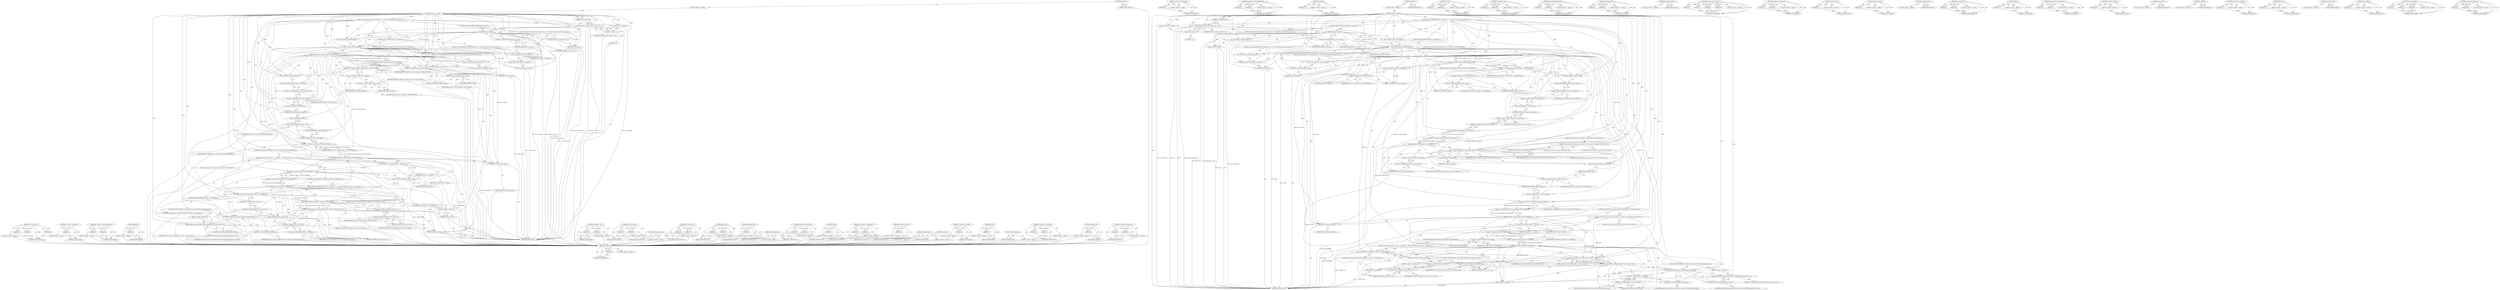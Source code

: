 digraph "&lt;operator&gt;.fieldAccess" {
vulnerable_214 [label=<(METHOD,task_work_add)>];
vulnerable_215 [label=<(PARAM,p1)>];
vulnerable_216 [label=<(PARAM,p2)>];
vulnerable_217 [label=<(PARAM,p3)>];
vulnerable_218 [label=<(BLOCK,&lt;empty&gt;,&lt;empty&gt;)>];
vulnerable_219 [label=<(METHOD_RETURN,ANY)>];
vulnerable_196 [label=<(METHOD,&lt;operator&gt;.addressOf)>];
vulnerable_197 [label=<(PARAM,p1)>];
vulnerable_198 [label=<(BLOCK,&lt;empty&gt;,&lt;empty&gt;)>];
vulnerable_199 [label=<(METHOD_RETURN,ANY)>];
vulnerable_155 [label=<(METHOD,&lt;operator&gt;.indirectFieldAccess)>];
vulnerable_156 [label=<(PARAM,p1)>];
vulnerable_157 [label=<(PARAM,p2)>];
vulnerable_158 [label=<(BLOCK,&lt;empty&gt;,&lt;empty&gt;)>];
vulnerable_159 [label=<(METHOD_RETURN,ANY)>];
vulnerable_173 [label=<(METHOD,unlikely)>];
vulnerable_174 [label=<(PARAM,p1)>];
vulnerable_175 [label=<(BLOCK,&lt;empty&gt;,&lt;empty&gt;)>];
vulnerable_176 [label=<(METHOD_RETURN,ANY)>];
vulnerable_6 [label=<(METHOD,&lt;global&gt;)<SUB>1</SUB>>];
vulnerable_7 [label=<(BLOCK,&lt;empty&gt;,&lt;empty&gt;)<SUB>1</SUB>>];
vulnerable_8 [label=<(METHOD,mntput_no_expire)<SUB>1</SUB>>];
vulnerable_9 [label=<(PARAM,struct mount *mnt)<SUB>1</SUB>>];
vulnerable_10 [label=<(BLOCK,{
	rcu_read_lock();
	mnt_add_count(mnt, -1);
	i...,{
	rcu_read_lock();
	mnt_add_count(mnt, -1);
	i...)<SUB>2</SUB>>];
vulnerable_11 [label=<(rcu_read_lock,rcu_read_lock())<SUB>3</SUB>>];
vulnerable_12 [label=<(mnt_add_count,mnt_add_count(mnt, -1))<SUB>4</SUB>>];
vulnerable_13 [label=<(IDENTIFIER,mnt,mnt_add_count(mnt, -1))<SUB>4</SUB>>];
vulnerable_14 [label=<(&lt;operator&gt;.minus,-1)<SUB>4</SUB>>];
vulnerable_15 [label=<(LITERAL,1,-1)<SUB>4</SUB>>];
vulnerable_16 [label=<(CONTROL_STRUCTURE,IF,if (likely(mnt-&gt;mnt_ns)))<SUB>5</SUB>>];
vulnerable_17 [label=<(likely,likely(mnt-&gt;mnt_ns))<SUB>5</SUB>>];
vulnerable_18 [label=<(&lt;operator&gt;.indirectFieldAccess,mnt-&gt;mnt_ns)<SUB>5</SUB>>];
vulnerable_19 [label=<(IDENTIFIER,mnt,likely(mnt-&gt;mnt_ns))<SUB>5</SUB>>];
vulnerable_20 [label=<(FIELD_IDENTIFIER,mnt_ns,mnt_ns)<SUB>5</SUB>>];
vulnerable_21 [label=<(BLOCK,{ /* shouldn't be the last one */
		rcu_read_un...,{ /* shouldn't be the last one */
		rcu_read_un...)<SUB>5</SUB>>];
vulnerable_22 [label=<(rcu_read_unlock,rcu_read_unlock())<SUB>6</SUB>>];
vulnerable_23 [label=<(RETURN,return;,return;)<SUB>7</SUB>>];
vulnerable_24 [label=<(lock_mount_hash,lock_mount_hash())<SUB>9</SUB>>];
vulnerable_25 [label=<(CONTROL_STRUCTURE,IF,if (mnt_get_count(mnt)))<SUB>10</SUB>>];
vulnerable_26 [label=<(mnt_get_count,mnt_get_count(mnt))<SUB>10</SUB>>];
vulnerable_27 [label=<(IDENTIFIER,mnt,mnt_get_count(mnt))<SUB>10</SUB>>];
vulnerable_28 [label=<(BLOCK,{
		rcu_read_unlock();
		unlock_mount_hash();
	...,{
		rcu_read_unlock();
		unlock_mount_hash();
	...)<SUB>10</SUB>>];
vulnerable_29 [label=<(rcu_read_unlock,rcu_read_unlock())<SUB>11</SUB>>];
vulnerable_30 [label=<(unlock_mount_hash,unlock_mount_hash())<SUB>12</SUB>>];
vulnerable_31 [label=<(RETURN,return;,return;)<SUB>13</SUB>>];
vulnerable_32 [label=<(CONTROL_STRUCTURE,IF,if (unlikely(mnt-&gt;mnt.mnt_flags &amp; MNT_DOOMED)))<SUB>15</SUB>>];
vulnerable_33 [label=<(unlikely,unlikely(mnt-&gt;mnt.mnt_flags &amp; MNT_DOOMED))<SUB>15</SUB>>];
vulnerable_34 [label=<(&lt;operator&gt;.and,mnt-&gt;mnt.mnt_flags &amp; MNT_DOOMED)<SUB>15</SUB>>];
vulnerable_35 [label=<(&lt;operator&gt;.fieldAccess,mnt-&gt;mnt.mnt_flags)<SUB>15</SUB>>];
vulnerable_36 [label=<(&lt;operator&gt;.indirectFieldAccess,mnt-&gt;mnt)<SUB>15</SUB>>];
vulnerable_37 [label=<(IDENTIFIER,mnt,mnt-&gt;mnt.mnt_flags &amp; MNT_DOOMED)<SUB>15</SUB>>];
vulnerable_38 [label=<(FIELD_IDENTIFIER,mnt,mnt)<SUB>15</SUB>>];
vulnerable_39 [label=<(FIELD_IDENTIFIER,mnt_flags,mnt_flags)<SUB>15</SUB>>];
vulnerable_40 [label=<(IDENTIFIER,MNT_DOOMED,mnt-&gt;mnt.mnt_flags &amp; MNT_DOOMED)<SUB>15</SUB>>];
vulnerable_41 [label=<(BLOCK,{
		rcu_read_unlock();
		unlock_mount_hash();
	...,{
		rcu_read_unlock();
		unlock_mount_hash();
	...)<SUB>15</SUB>>];
vulnerable_42 [label=<(rcu_read_unlock,rcu_read_unlock())<SUB>16</SUB>>];
vulnerable_43 [label=<(unlock_mount_hash,unlock_mount_hash())<SUB>17</SUB>>];
vulnerable_44 [label=<(RETURN,return;,return;)<SUB>18</SUB>>];
vulnerable_45 [label=<(&lt;operators&gt;.assignmentOr,mnt-&gt;mnt.mnt_flags |= MNT_DOOMED)<SUB>20</SUB>>];
vulnerable_46 [label=<(&lt;operator&gt;.fieldAccess,mnt-&gt;mnt.mnt_flags)<SUB>20</SUB>>];
vulnerable_47 [label=<(&lt;operator&gt;.indirectFieldAccess,mnt-&gt;mnt)<SUB>20</SUB>>];
vulnerable_48 [label=<(IDENTIFIER,mnt,mnt-&gt;mnt.mnt_flags |= MNT_DOOMED)<SUB>20</SUB>>];
vulnerable_49 [label=<(FIELD_IDENTIFIER,mnt,mnt)<SUB>20</SUB>>];
vulnerable_50 [label=<(FIELD_IDENTIFIER,mnt_flags,mnt_flags)<SUB>20</SUB>>];
vulnerable_51 [label=<(IDENTIFIER,MNT_DOOMED,mnt-&gt;mnt.mnt_flags |= MNT_DOOMED)<SUB>20</SUB>>];
vulnerable_52 [label=<(rcu_read_unlock,rcu_read_unlock())<SUB>21</SUB>>];
vulnerable_53 [label=<(list_del,list_del(&amp;mnt-&gt;mnt_instance))<SUB>23</SUB>>];
vulnerable_54 [label=<(&lt;operator&gt;.addressOf,&amp;mnt-&gt;mnt_instance)<SUB>23</SUB>>];
vulnerable_55 [label=<(&lt;operator&gt;.indirectFieldAccess,mnt-&gt;mnt_instance)<SUB>23</SUB>>];
vulnerable_56 [label=<(IDENTIFIER,mnt,list_del(&amp;mnt-&gt;mnt_instance))<SUB>23</SUB>>];
vulnerable_57 [label=<(FIELD_IDENTIFIER,mnt_instance,mnt_instance)<SUB>23</SUB>>];
vulnerable_58 [label=<(unlock_mount_hash,unlock_mount_hash())<SUB>24</SUB>>];
vulnerable_59 [label=<(CONTROL_STRUCTURE,IF,if (likely(!(mnt-&gt;mnt.mnt_flags &amp; MNT_INTERNAL))))<SUB>26</SUB>>];
vulnerable_60 [label=<(likely,likely(!(mnt-&gt;mnt.mnt_flags &amp; MNT_INTERNAL)))<SUB>26</SUB>>];
vulnerable_61 [label=<(&lt;operator&gt;.logicalNot,!(mnt-&gt;mnt.mnt_flags &amp; MNT_INTERNAL))<SUB>26</SUB>>];
vulnerable_62 [label=<(&lt;operator&gt;.and,mnt-&gt;mnt.mnt_flags &amp; MNT_INTERNAL)<SUB>26</SUB>>];
vulnerable_63 [label=<(&lt;operator&gt;.fieldAccess,mnt-&gt;mnt.mnt_flags)<SUB>26</SUB>>];
vulnerable_64 [label=<(&lt;operator&gt;.indirectFieldAccess,mnt-&gt;mnt)<SUB>26</SUB>>];
vulnerable_65 [label=<(IDENTIFIER,mnt,mnt-&gt;mnt.mnt_flags &amp; MNT_INTERNAL)<SUB>26</SUB>>];
vulnerable_66 [label=<(FIELD_IDENTIFIER,mnt,mnt)<SUB>26</SUB>>];
vulnerable_67 [label=<(FIELD_IDENTIFIER,mnt_flags,mnt_flags)<SUB>26</SUB>>];
vulnerable_68 [label=<(IDENTIFIER,MNT_INTERNAL,mnt-&gt;mnt.mnt_flags &amp; MNT_INTERNAL)<SUB>26</SUB>>];
vulnerable_69 [label=<(BLOCK,{
		struct task_struct *task = current;
		if (l...,{
		struct task_struct *task = current;
		if (l...)<SUB>26</SUB>>];
vulnerable_70 [label="<(LOCAL,struct task_struct* task: task_struct*)<SUB>27</SUB>>"];
vulnerable_71 [label=<(&lt;operator&gt;.assignment,*task = current)<SUB>27</SUB>>];
vulnerable_72 [label=<(IDENTIFIER,task,*task = current)<SUB>27</SUB>>];
vulnerable_73 [label=<(IDENTIFIER,current,*task = current)<SUB>27</SUB>>];
vulnerable_74 [label=<(CONTROL_STRUCTURE,IF,if (likely(!(task-&gt;flags &amp; PF_KTHREAD))))<SUB>28</SUB>>];
vulnerable_75 [label=<(likely,likely(!(task-&gt;flags &amp; PF_KTHREAD)))<SUB>28</SUB>>];
vulnerable_76 [label=<(&lt;operator&gt;.logicalNot,!(task-&gt;flags &amp; PF_KTHREAD))<SUB>28</SUB>>];
vulnerable_77 [label=<(&lt;operator&gt;.and,task-&gt;flags &amp; PF_KTHREAD)<SUB>28</SUB>>];
vulnerable_78 [label=<(&lt;operator&gt;.indirectFieldAccess,task-&gt;flags)<SUB>28</SUB>>];
vulnerable_79 [label=<(IDENTIFIER,task,task-&gt;flags &amp; PF_KTHREAD)<SUB>28</SUB>>];
vulnerable_80 [label=<(FIELD_IDENTIFIER,flags,flags)<SUB>28</SUB>>];
vulnerable_81 [label=<(IDENTIFIER,PF_KTHREAD,task-&gt;flags &amp; PF_KTHREAD)<SUB>28</SUB>>];
vulnerable_82 [label=<(BLOCK,{
			init_task_work(&amp;mnt-&gt;mnt_rcu, __cleanup_mn...,{
			init_task_work(&amp;mnt-&gt;mnt_rcu, __cleanup_mn...)<SUB>28</SUB>>];
vulnerable_83 [label=<(init_task_work,init_task_work(&amp;mnt-&gt;mnt_rcu, __cleanup_mnt))<SUB>29</SUB>>];
vulnerable_84 [label=<(&lt;operator&gt;.addressOf,&amp;mnt-&gt;mnt_rcu)<SUB>29</SUB>>];
vulnerable_85 [label=<(&lt;operator&gt;.indirectFieldAccess,mnt-&gt;mnt_rcu)<SUB>29</SUB>>];
vulnerable_86 [label=<(IDENTIFIER,mnt,init_task_work(&amp;mnt-&gt;mnt_rcu, __cleanup_mnt))<SUB>29</SUB>>];
vulnerable_87 [label=<(FIELD_IDENTIFIER,mnt_rcu,mnt_rcu)<SUB>29</SUB>>];
vulnerable_88 [label=<(IDENTIFIER,__cleanup_mnt,init_task_work(&amp;mnt-&gt;mnt_rcu, __cleanup_mnt))<SUB>29</SUB>>];
vulnerable_89 [label=<(CONTROL_STRUCTURE,IF,if (!task_work_add(task, &amp;mnt-&gt;mnt_rcu, true)))<SUB>30</SUB>>];
vulnerable_90 [label=<(&lt;operator&gt;.logicalNot,!task_work_add(task, &amp;mnt-&gt;mnt_rcu, true))<SUB>30</SUB>>];
vulnerable_91 [label=<(task_work_add,task_work_add(task, &amp;mnt-&gt;mnt_rcu, true))<SUB>30</SUB>>];
vulnerable_92 [label=<(IDENTIFIER,task,task_work_add(task, &amp;mnt-&gt;mnt_rcu, true))<SUB>30</SUB>>];
vulnerable_93 [label=<(&lt;operator&gt;.addressOf,&amp;mnt-&gt;mnt_rcu)<SUB>30</SUB>>];
vulnerable_94 [label=<(&lt;operator&gt;.indirectFieldAccess,mnt-&gt;mnt_rcu)<SUB>30</SUB>>];
vulnerable_95 [label=<(IDENTIFIER,mnt,task_work_add(task, &amp;mnt-&gt;mnt_rcu, true))<SUB>30</SUB>>];
vulnerable_96 [label=<(FIELD_IDENTIFIER,mnt_rcu,mnt_rcu)<SUB>30</SUB>>];
vulnerable_97 [label=<(LITERAL,true,task_work_add(task, &amp;mnt-&gt;mnt_rcu, true))<SUB>30</SUB>>];
vulnerable_98 [label=<(BLOCK,&lt;empty&gt;,&lt;empty&gt;)<SUB>31</SUB>>];
vulnerable_99 [label=<(RETURN,return;,return;)<SUB>31</SUB>>];
vulnerable_100 [label=<(CONTROL_STRUCTURE,IF,if (llist_add(&amp;mnt-&gt;mnt_llist, &amp;delayed_mntput_list)))<SUB>33</SUB>>];
vulnerable_101 [label=<(llist_add,llist_add(&amp;mnt-&gt;mnt_llist, &amp;delayed_mntput_list))<SUB>33</SUB>>];
vulnerable_102 [label=<(&lt;operator&gt;.addressOf,&amp;mnt-&gt;mnt_llist)<SUB>33</SUB>>];
vulnerable_103 [label=<(&lt;operator&gt;.indirectFieldAccess,mnt-&gt;mnt_llist)<SUB>33</SUB>>];
vulnerable_104 [label=<(IDENTIFIER,mnt,llist_add(&amp;mnt-&gt;mnt_llist, &amp;delayed_mntput_list))<SUB>33</SUB>>];
vulnerable_105 [label=<(FIELD_IDENTIFIER,mnt_llist,mnt_llist)<SUB>33</SUB>>];
vulnerable_106 [label=<(&lt;operator&gt;.addressOf,&amp;delayed_mntput_list)<SUB>33</SUB>>];
vulnerable_107 [label=<(IDENTIFIER,delayed_mntput_list,llist_add(&amp;mnt-&gt;mnt_llist, &amp;delayed_mntput_list))<SUB>33</SUB>>];
vulnerable_108 [label=<(BLOCK,&lt;empty&gt;,&lt;empty&gt;)<SUB>34</SUB>>];
vulnerable_109 [label=<(schedule_delayed_work,schedule_delayed_work(&amp;delayed_mntput_work, 1))<SUB>34</SUB>>];
vulnerable_110 [label=<(&lt;operator&gt;.addressOf,&amp;delayed_mntput_work)<SUB>34</SUB>>];
vulnerable_111 [label=<(IDENTIFIER,delayed_mntput_work,schedule_delayed_work(&amp;delayed_mntput_work, 1))<SUB>34</SUB>>];
vulnerable_112 [label=<(LITERAL,1,schedule_delayed_work(&amp;delayed_mntput_work, 1))<SUB>34</SUB>>];
vulnerable_113 [label=<(RETURN,return;,return;)<SUB>35</SUB>>];
vulnerable_114 [label=<(cleanup_mnt,cleanup_mnt(mnt))<SUB>37</SUB>>];
vulnerable_115 [label=<(IDENTIFIER,mnt,cleanup_mnt(mnt))<SUB>37</SUB>>];
vulnerable_116 [label=<(METHOD_RETURN,void)<SUB>1</SUB>>];
vulnerable_118 [label=<(METHOD_RETURN,ANY)<SUB>1</SUB>>];
vulnerable_177 [label=<(METHOD,&lt;operator&gt;.and)>];
vulnerable_178 [label=<(PARAM,p1)>];
vulnerable_179 [label=<(PARAM,p2)>];
vulnerable_180 [label=<(BLOCK,&lt;empty&gt;,&lt;empty&gt;)>];
vulnerable_181 [label=<(METHOD_RETURN,ANY)>];
vulnerable_142 [label=<(METHOD,mnt_add_count)>];
vulnerable_143 [label=<(PARAM,p1)>];
vulnerable_144 [label=<(PARAM,p2)>];
vulnerable_145 [label=<(BLOCK,&lt;empty&gt;,&lt;empty&gt;)>];
vulnerable_146 [label=<(METHOD_RETURN,ANY)>];
vulnerable_170 [label=<(METHOD,unlock_mount_hash)>];
vulnerable_171 [label=<(BLOCK,&lt;empty&gt;,&lt;empty&gt;)>];
vulnerable_172 [label=<(METHOD_RETURN,ANY)>];
vulnerable_209 [label=<(METHOD,init_task_work)>];
vulnerable_210 [label=<(PARAM,p1)>];
vulnerable_211 [label=<(PARAM,p2)>];
vulnerable_212 [label=<(BLOCK,&lt;empty&gt;,&lt;empty&gt;)>];
vulnerable_213 [label=<(METHOD_RETURN,ANY)>];
vulnerable_220 [label=<(METHOD,llist_add)>];
vulnerable_221 [label=<(PARAM,p1)>];
vulnerable_222 [label=<(PARAM,p2)>];
vulnerable_223 [label=<(BLOCK,&lt;empty&gt;,&lt;empty&gt;)>];
vulnerable_224 [label=<(METHOD_RETURN,ANY)>];
vulnerable_166 [label=<(METHOD,mnt_get_count)>];
vulnerable_167 [label=<(PARAM,p1)>];
vulnerable_168 [label=<(BLOCK,&lt;empty&gt;,&lt;empty&gt;)>];
vulnerable_169 [label=<(METHOD_RETURN,ANY)>];
vulnerable_163 [label=<(METHOD,lock_mount_hash)>];
vulnerable_164 [label=<(BLOCK,&lt;empty&gt;,&lt;empty&gt;)>];
vulnerable_165 [label=<(METHOD_RETURN,ANY)>];
vulnerable_225 [label=<(METHOD,schedule_delayed_work)>];
vulnerable_226 [label=<(PARAM,p1)>];
vulnerable_227 [label=<(PARAM,p2)>];
vulnerable_228 [label=<(BLOCK,&lt;empty&gt;,&lt;empty&gt;)>];
vulnerable_229 [label=<(METHOD_RETURN,ANY)>];
vulnerable_151 [label=<(METHOD,likely)>];
vulnerable_152 [label=<(PARAM,p1)>];
vulnerable_153 [label=<(BLOCK,&lt;empty&gt;,&lt;empty&gt;)>];
vulnerable_154 [label=<(METHOD_RETURN,ANY)>];
vulnerable_187 [label=<(METHOD,&lt;operators&gt;.assignmentOr)>];
vulnerable_188 [label=<(PARAM,p1)>];
vulnerable_189 [label=<(PARAM,p2)>];
vulnerable_190 [label=<(BLOCK,&lt;empty&gt;,&lt;empty&gt;)>];
vulnerable_191 [label=<(METHOD_RETURN,ANY)>];
vulnerable_147 [label=<(METHOD,&lt;operator&gt;.minus)>];
vulnerable_148 [label=<(PARAM,p1)>];
vulnerable_149 [label=<(BLOCK,&lt;empty&gt;,&lt;empty&gt;)>];
vulnerable_150 [label=<(METHOD_RETURN,ANY)>];
vulnerable_139 [label=<(METHOD,rcu_read_lock)>];
vulnerable_140 [label=<(BLOCK,&lt;empty&gt;,&lt;empty&gt;)>];
vulnerable_141 [label=<(METHOD_RETURN,ANY)>];
vulnerable_133 [label=<(METHOD,&lt;global&gt;)<SUB>1</SUB>>];
vulnerable_134 [label=<(BLOCK,&lt;empty&gt;,&lt;empty&gt;)>];
vulnerable_135 [label=<(METHOD_RETURN,ANY)>];
vulnerable_200 [label=<(METHOD,&lt;operator&gt;.logicalNot)>];
vulnerable_201 [label=<(PARAM,p1)>];
vulnerable_202 [label=<(BLOCK,&lt;empty&gt;,&lt;empty&gt;)>];
vulnerable_203 [label=<(METHOD_RETURN,ANY)>];
vulnerable_192 [label=<(METHOD,list_del)>];
vulnerable_193 [label=<(PARAM,p1)>];
vulnerable_194 [label=<(BLOCK,&lt;empty&gt;,&lt;empty&gt;)>];
vulnerable_195 [label=<(METHOD_RETURN,ANY)>];
vulnerable_160 [label=<(METHOD,rcu_read_unlock)>];
vulnerable_161 [label=<(BLOCK,&lt;empty&gt;,&lt;empty&gt;)>];
vulnerable_162 [label=<(METHOD_RETURN,ANY)>];
vulnerable_204 [label=<(METHOD,&lt;operator&gt;.assignment)>];
vulnerable_205 [label=<(PARAM,p1)>];
vulnerable_206 [label=<(PARAM,p2)>];
vulnerable_207 [label=<(BLOCK,&lt;empty&gt;,&lt;empty&gt;)>];
vulnerable_208 [label=<(METHOD_RETURN,ANY)>];
vulnerable_230 [label=<(METHOD,cleanup_mnt)>];
vulnerable_231 [label=<(PARAM,p1)>];
vulnerable_232 [label=<(BLOCK,&lt;empty&gt;,&lt;empty&gt;)>];
vulnerable_233 [label=<(METHOD_RETURN,ANY)>];
vulnerable_182 [label=<(METHOD,&lt;operator&gt;.fieldAccess)>];
vulnerable_183 [label=<(PARAM,p1)>];
vulnerable_184 [label=<(PARAM,p2)>];
vulnerable_185 [label=<(BLOCK,&lt;empty&gt;,&lt;empty&gt;)>];
vulnerable_186 [label=<(METHOD_RETURN,ANY)>];
fixed_237 [label=<(METHOD,umount_mnt)>];
fixed_238 [label=<(PARAM,p1)>];
fixed_239 [label=<(BLOCK,&lt;empty&gt;,&lt;empty&gt;)>];
fixed_240 [label=<(METHOD_RETURN,ANY)>];
fixed_218 [label=<(METHOD,&lt;operator&gt;.addressOf)>];
fixed_219 [label=<(PARAM,p1)>];
fixed_220 [label=<(BLOCK,&lt;empty&gt;,&lt;empty&gt;)>];
fixed_221 [label=<(METHOD_RETURN,ANY)>];
fixed_177 [label=<(METHOD,&lt;operator&gt;.indirectFieldAccess)>];
fixed_178 [label=<(PARAM,p1)>];
fixed_179 [label=<(PARAM,p2)>];
fixed_180 [label=<(BLOCK,&lt;empty&gt;,&lt;empty&gt;)>];
fixed_181 [label=<(METHOD_RETURN,ANY)>];
fixed_195 [label=<(METHOD,unlikely)>];
fixed_196 [label=<(PARAM,p1)>];
fixed_197 [label=<(BLOCK,&lt;empty&gt;,&lt;empty&gt;)>];
fixed_198 [label=<(METHOD_RETURN,ANY)>];
fixed_6 [label=<(METHOD,&lt;global&gt;)<SUB>1</SUB>>];
fixed_7 [label=<(BLOCK,&lt;empty&gt;,&lt;empty&gt;)<SUB>1</SUB>>];
fixed_8 [label=<(METHOD,mntput_no_expire)<SUB>1</SUB>>];
fixed_9 [label=<(PARAM,struct mount *mnt)<SUB>1</SUB>>];
fixed_10 [label=<(BLOCK,{
	rcu_read_lock();
	mnt_add_count(mnt, -1);
	i...,{
	rcu_read_lock();
	mnt_add_count(mnt, -1);
	i...)<SUB>2</SUB>>];
fixed_11 [label=<(rcu_read_lock,rcu_read_lock())<SUB>3</SUB>>];
fixed_12 [label=<(mnt_add_count,mnt_add_count(mnt, -1))<SUB>4</SUB>>];
fixed_13 [label=<(IDENTIFIER,mnt,mnt_add_count(mnt, -1))<SUB>4</SUB>>];
fixed_14 [label=<(&lt;operator&gt;.minus,-1)<SUB>4</SUB>>];
fixed_15 [label=<(LITERAL,1,-1)<SUB>4</SUB>>];
fixed_16 [label=<(CONTROL_STRUCTURE,IF,if (likely(mnt-&gt;mnt_ns)))<SUB>5</SUB>>];
fixed_17 [label=<(likely,likely(mnt-&gt;mnt_ns))<SUB>5</SUB>>];
fixed_18 [label=<(&lt;operator&gt;.indirectFieldAccess,mnt-&gt;mnt_ns)<SUB>5</SUB>>];
fixed_19 [label=<(IDENTIFIER,mnt,likely(mnt-&gt;mnt_ns))<SUB>5</SUB>>];
fixed_20 [label=<(FIELD_IDENTIFIER,mnt_ns,mnt_ns)<SUB>5</SUB>>];
fixed_21 [label=<(BLOCK,{ /* shouldn't be the last one */
		rcu_read_un...,{ /* shouldn't be the last one */
		rcu_read_un...)<SUB>5</SUB>>];
fixed_22 [label=<(rcu_read_unlock,rcu_read_unlock())<SUB>6</SUB>>];
fixed_23 [label=<(RETURN,return;,return;)<SUB>7</SUB>>];
fixed_24 [label=<(lock_mount_hash,lock_mount_hash())<SUB>9</SUB>>];
fixed_25 [label=<(CONTROL_STRUCTURE,IF,if (mnt_get_count(mnt)))<SUB>10</SUB>>];
fixed_26 [label=<(mnt_get_count,mnt_get_count(mnt))<SUB>10</SUB>>];
fixed_27 [label=<(IDENTIFIER,mnt,mnt_get_count(mnt))<SUB>10</SUB>>];
fixed_28 [label=<(BLOCK,{
		rcu_read_unlock();
		unlock_mount_hash();
	...,{
		rcu_read_unlock();
		unlock_mount_hash();
	...)<SUB>10</SUB>>];
fixed_29 [label=<(rcu_read_unlock,rcu_read_unlock())<SUB>11</SUB>>];
fixed_30 [label=<(unlock_mount_hash,unlock_mount_hash())<SUB>12</SUB>>];
fixed_31 [label=<(RETURN,return;,return;)<SUB>13</SUB>>];
fixed_32 [label=<(CONTROL_STRUCTURE,IF,if (unlikely(mnt-&gt;mnt.mnt_flags &amp; MNT_DOOMED)))<SUB>15</SUB>>];
fixed_33 [label=<(unlikely,unlikely(mnt-&gt;mnt.mnt_flags &amp; MNT_DOOMED))<SUB>15</SUB>>];
fixed_34 [label=<(&lt;operator&gt;.and,mnt-&gt;mnt.mnt_flags &amp; MNT_DOOMED)<SUB>15</SUB>>];
fixed_35 [label=<(&lt;operator&gt;.fieldAccess,mnt-&gt;mnt.mnt_flags)<SUB>15</SUB>>];
fixed_36 [label=<(&lt;operator&gt;.indirectFieldAccess,mnt-&gt;mnt)<SUB>15</SUB>>];
fixed_37 [label=<(IDENTIFIER,mnt,mnt-&gt;mnt.mnt_flags &amp; MNT_DOOMED)<SUB>15</SUB>>];
fixed_38 [label=<(FIELD_IDENTIFIER,mnt,mnt)<SUB>15</SUB>>];
fixed_39 [label=<(FIELD_IDENTIFIER,mnt_flags,mnt_flags)<SUB>15</SUB>>];
fixed_40 [label=<(IDENTIFIER,MNT_DOOMED,mnt-&gt;mnt.mnt_flags &amp; MNT_DOOMED)<SUB>15</SUB>>];
fixed_41 [label=<(BLOCK,{
		rcu_read_unlock();
		unlock_mount_hash();
	...,{
		rcu_read_unlock();
		unlock_mount_hash();
	...)<SUB>15</SUB>>];
fixed_42 [label=<(rcu_read_unlock,rcu_read_unlock())<SUB>16</SUB>>];
fixed_43 [label=<(unlock_mount_hash,unlock_mount_hash())<SUB>17</SUB>>];
fixed_44 [label=<(RETURN,return;,return;)<SUB>18</SUB>>];
fixed_45 [label=<(&lt;operators&gt;.assignmentOr,mnt-&gt;mnt.mnt_flags |= MNT_DOOMED)<SUB>20</SUB>>];
fixed_46 [label=<(&lt;operator&gt;.fieldAccess,mnt-&gt;mnt.mnt_flags)<SUB>20</SUB>>];
fixed_47 [label=<(&lt;operator&gt;.indirectFieldAccess,mnt-&gt;mnt)<SUB>20</SUB>>];
fixed_48 [label=<(IDENTIFIER,mnt,mnt-&gt;mnt.mnt_flags |= MNT_DOOMED)<SUB>20</SUB>>];
fixed_49 [label=<(FIELD_IDENTIFIER,mnt,mnt)<SUB>20</SUB>>];
fixed_50 [label=<(FIELD_IDENTIFIER,mnt_flags,mnt_flags)<SUB>20</SUB>>];
fixed_51 [label=<(IDENTIFIER,MNT_DOOMED,mnt-&gt;mnt.mnt_flags |= MNT_DOOMED)<SUB>20</SUB>>];
fixed_52 [label=<(rcu_read_unlock,rcu_read_unlock())<SUB>21</SUB>>];
fixed_53 [label=<(list_del,list_del(&amp;mnt-&gt;mnt_instance))<SUB>23</SUB>>];
fixed_54 [label=<(&lt;operator&gt;.addressOf,&amp;mnt-&gt;mnt_instance)<SUB>23</SUB>>];
fixed_55 [label=<(&lt;operator&gt;.indirectFieldAccess,mnt-&gt;mnt_instance)<SUB>23</SUB>>];
fixed_56 [label=<(IDENTIFIER,mnt,list_del(&amp;mnt-&gt;mnt_instance))<SUB>23</SUB>>];
fixed_57 [label=<(FIELD_IDENTIFIER,mnt_instance,mnt_instance)<SUB>23</SUB>>];
fixed_58 [label=<(CONTROL_STRUCTURE,IF,if (unlikely(!list_empty(&amp;mnt-&gt;mnt_mounts))))<SUB>25</SUB>>];
fixed_59 [label=<(unlikely,unlikely(!list_empty(&amp;mnt-&gt;mnt_mounts)))<SUB>25</SUB>>];
fixed_60 [label=<(&lt;operator&gt;.logicalNot,!list_empty(&amp;mnt-&gt;mnt_mounts))<SUB>25</SUB>>];
fixed_61 [label=<(list_empty,list_empty(&amp;mnt-&gt;mnt_mounts))<SUB>25</SUB>>];
fixed_62 [label=<(&lt;operator&gt;.addressOf,&amp;mnt-&gt;mnt_mounts)<SUB>25</SUB>>];
fixed_63 [label=<(&lt;operator&gt;.indirectFieldAccess,mnt-&gt;mnt_mounts)<SUB>25</SUB>>];
fixed_64 [label=<(IDENTIFIER,mnt,list_empty(&amp;mnt-&gt;mnt_mounts))<SUB>25</SUB>>];
fixed_65 [label=<(FIELD_IDENTIFIER,mnt_mounts,mnt_mounts)<SUB>25</SUB>>];
fixed_66 [label=<(BLOCK,{
		struct mount *p, *tmp;
		list_for_each_entr...,{
		struct mount *p, *tmp;
		list_for_each_entr...)<SUB>25</SUB>>];
fixed_67 [label="<(LOCAL,struct mount* p: mount*)<SUB>26</SUB>>"];
fixed_68 [label="<(LOCAL,struct mount* tmp: mount*)<SUB>26</SUB>>"];
fixed_69 [label=<(list_for_each_entry_safe,list_for_each_entry_safe(p, tmp, &amp;mnt-&gt;mnt_moun...)<SUB>27</SUB>>];
fixed_70 [label=<(IDENTIFIER,p,list_for_each_entry_safe(p, tmp, &amp;mnt-&gt;mnt_moun...)<SUB>27</SUB>>];
fixed_71 [label=<(IDENTIFIER,tmp,list_for_each_entry_safe(p, tmp, &amp;mnt-&gt;mnt_moun...)<SUB>27</SUB>>];
fixed_72 [label=<(&lt;operator&gt;.addressOf,&amp;mnt-&gt;mnt_mounts)<SUB>27</SUB>>];
fixed_73 [label=<(&lt;operator&gt;.indirectFieldAccess,mnt-&gt;mnt_mounts)<SUB>27</SUB>>];
fixed_74 [label=<(IDENTIFIER,mnt,list_for_each_entry_safe(p, tmp, &amp;mnt-&gt;mnt_moun...)<SUB>27</SUB>>];
fixed_75 [label=<(FIELD_IDENTIFIER,mnt_mounts,mnt_mounts)<SUB>27</SUB>>];
fixed_76 [label=<(IDENTIFIER,mnt_child,list_for_each_entry_safe(p, tmp, &amp;mnt-&gt;mnt_moun...)<SUB>27</SUB>>];
fixed_77 [label=<(BLOCK,{
			umount_mnt(p);
		},{
			umount_mnt(p);
		})<SUB>27</SUB>>];
fixed_78 [label=<(umount_mnt,umount_mnt(p))<SUB>28</SUB>>];
fixed_79 [label=<(IDENTIFIER,p,umount_mnt(p))<SUB>28</SUB>>];
fixed_80 [label=<(unlock_mount_hash,unlock_mount_hash())<SUB>31</SUB>>];
fixed_81 [label=<(CONTROL_STRUCTURE,IF,if (likely(!(mnt-&gt;mnt.mnt_flags &amp; MNT_INTERNAL))))<SUB>33</SUB>>];
fixed_82 [label=<(likely,likely(!(mnt-&gt;mnt.mnt_flags &amp; MNT_INTERNAL)))<SUB>33</SUB>>];
fixed_83 [label=<(&lt;operator&gt;.logicalNot,!(mnt-&gt;mnt.mnt_flags &amp; MNT_INTERNAL))<SUB>33</SUB>>];
fixed_84 [label=<(&lt;operator&gt;.and,mnt-&gt;mnt.mnt_flags &amp; MNT_INTERNAL)<SUB>33</SUB>>];
fixed_85 [label=<(&lt;operator&gt;.fieldAccess,mnt-&gt;mnt.mnt_flags)<SUB>33</SUB>>];
fixed_86 [label=<(&lt;operator&gt;.indirectFieldAccess,mnt-&gt;mnt)<SUB>33</SUB>>];
fixed_87 [label=<(IDENTIFIER,mnt,mnt-&gt;mnt.mnt_flags &amp; MNT_INTERNAL)<SUB>33</SUB>>];
fixed_88 [label=<(FIELD_IDENTIFIER,mnt,mnt)<SUB>33</SUB>>];
fixed_89 [label=<(FIELD_IDENTIFIER,mnt_flags,mnt_flags)<SUB>33</SUB>>];
fixed_90 [label=<(IDENTIFIER,MNT_INTERNAL,mnt-&gt;mnt.mnt_flags &amp; MNT_INTERNAL)<SUB>33</SUB>>];
fixed_91 [label=<(BLOCK,{
		struct task_struct *task = current;
		if (l...,{
		struct task_struct *task = current;
		if (l...)<SUB>33</SUB>>];
fixed_92 [label="<(LOCAL,struct task_struct* task: task_struct*)<SUB>34</SUB>>"];
fixed_93 [label=<(&lt;operator&gt;.assignment,*task = current)<SUB>34</SUB>>];
fixed_94 [label=<(IDENTIFIER,task,*task = current)<SUB>34</SUB>>];
fixed_95 [label=<(IDENTIFIER,current,*task = current)<SUB>34</SUB>>];
fixed_96 [label=<(CONTROL_STRUCTURE,IF,if (likely(!(task-&gt;flags &amp; PF_KTHREAD))))<SUB>35</SUB>>];
fixed_97 [label=<(likely,likely(!(task-&gt;flags &amp; PF_KTHREAD)))<SUB>35</SUB>>];
fixed_98 [label=<(&lt;operator&gt;.logicalNot,!(task-&gt;flags &amp; PF_KTHREAD))<SUB>35</SUB>>];
fixed_99 [label=<(&lt;operator&gt;.and,task-&gt;flags &amp; PF_KTHREAD)<SUB>35</SUB>>];
fixed_100 [label=<(&lt;operator&gt;.indirectFieldAccess,task-&gt;flags)<SUB>35</SUB>>];
fixed_101 [label=<(IDENTIFIER,task,task-&gt;flags &amp; PF_KTHREAD)<SUB>35</SUB>>];
fixed_102 [label=<(FIELD_IDENTIFIER,flags,flags)<SUB>35</SUB>>];
fixed_103 [label=<(IDENTIFIER,PF_KTHREAD,task-&gt;flags &amp; PF_KTHREAD)<SUB>35</SUB>>];
fixed_104 [label=<(BLOCK,{
			init_task_work(&amp;mnt-&gt;mnt_rcu, __cleanup_mn...,{
			init_task_work(&amp;mnt-&gt;mnt_rcu, __cleanup_mn...)<SUB>35</SUB>>];
fixed_105 [label=<(init_task_work,init_task_work(&amp;mnt-&gt;mnt_rcu, __cleanup_mnt))<SUB>36</SUB>>];
fixed_106 [label=<(&lt;operator&gt;.addressOf,&amp;mnt-&gt;mnt_rcu)<SUB>36</SUB>>];
fixed_107 [label=<(&lt;operator&gt;.indirectFieldAccess,mnt-&gt;mnt_rcu)<SUB>36</SUB>>];
fixed_108 [label=<(IDENTIFIER,mnt,init_task_work(&amp;mnt-&gt;mnt_rcu, __cleanup_mnt))<SUB>36</SUB>>];
fixed_109 [label=<(FIELD_IDENTIFIER,mnt_rcu,mnt_rcu)<SUB>36</SUB>>];
fixed_110 [label=<(IDENTIFIER,__cleanup_mnt,init_task_work(&amp;mnt-&gt;mnt_rcu, __cleanup_mnt))<SUB>36</SUB>>];
fixed_111 [label=<(CONTROL_STRUCTURE,IF,if (!task_work_add(task, &amp;mnt-&gt;mnt_rcu, true)))<SUB>37</SUB>>];
fixed_112 [label=<(&lt;operator&gt;.logicalNot,!task_work_add(task, &amp;mnt-&gt;mnt_rcu, true))<SUB>37</SUB>>];
fixed_113 [label=<(task_work_add,task_work_add(task, &amp;mnt-&gt;mnt_rcu, true))<SUB>37</SUB>>];
fixed_114 [label=<(IDENTIFIER,task,task_work_add(task, &amp;mnt-&gt;mnt_rcu, true))<SUB>37</SUB>>];
fixed_115 [label=<(&lt;operator&gt;.addressOf,&amp;mnt-&gt;mnt_rcu)<SUB>37</SUB>>];
fixed_116 [label=<(&lt;operator&gt;.indirectFieldAccess,mnt-&gt;mnt_rcu)<SUB>37</SUB>>];
fixed_117 [label=<(IDENTIFIER,mnt,task_work_add(task, &amp;mnt-&gt;mnt_rcu, true))<SUB>37</SUB>>];
fixed_118 [label=<(FIELD_IDENTIFIER,mnt_rcu,mnt_rcu)<SUB>37</SUB>>];
fixed_119 [label=<(LITERAL,true,task_work_add(task, &amp;mnt-&gt;mnt_rcu, true))<SUB>37</SUB>>];
fixed_120 [label=<(BLOCK,&lt;empty&gt;,&lt;empty&gt;)<SUB>38</SUB>>];
fixed_121 [label=<(RETURN,return;,return;)<SUB>38</SUB>>];
fixed_122 [label=<(CONTROL_STRUCTURE,IF,if (llist_add(&amp;mnt-&gt;mnt_llist, &amp;delayed_mntput_list)))<SUB>40</SUB>>];
fixed_123 [label=<(llist_add,llist_add(&amp;mnt-&gt;mnt_llist, &amp;delayed_mntput_list))<SUB>40</SUB>>];
fixed_124 [label=<(&lt;operator&gt;.addressOf,&amp;mnt-&gt;mnt_llist)<SUB>40</SUB>>];
fixed_125 [label=<(&lt;operator&gt;.indirectFieldAccess,mnt-&gt;mnt_llist)<SUB>40</SUB>>];
fixed_126 [label=<(IDENTIFIER,mnt,llist_add(&amp;mnt-&gt;mnt_llist, &amp;delayed_mntput_list))<SUB>40</SUB>>];
fixed_127 [label=<(FIELD_IDENTIFIER,mnt_llist,mnt_llist)<SUB>40</SUB>>];
fixed_128 [label=<(&lt;operator&gt;.addressOf,&amp;delayed_mntput_list)<SUB>40</SUB>>];
fixed_129 [label=<(IDENTIFIER,delayed_mntput_list,llist_add(&amp;mnt-&gt;mnt_llist, &amp;delayed_mntput_list))<SUB>40</SUB>>];
fixed_130 [label=<(BLOCK,&lt;empty&gt;,&lt;empty&gt;)<SUB>41</SUB>>];
fixed_131 [label=<(schedule_delayed_work,schedule_delayed_work(&amp;delayed_mntput_work, 1))<SUB>41</SUB>>];
fixed_132 [label=<(&lt;operator&gt;.addressOf,&amp;delayed_mntput_work)<SUB>41</SUB>>];
fixed_133 [label=<(IDENTIFIER,delayed_mntput_work,schedule_delayed_work(&amp;delayed_mntput_work, 1))<SUB>41</SUB>>];
fixed_134 [label=<(LITERAL,1,schedule_delayed_work(&amp;delayed_mntput_work, 1))<SUB>41</SUB>>];
fixed_135 [label=<(RETURN,return;,return;)<SUB>42</SUB>>];
fixed_136 [label=<(cleanup_mnt,cleanup_mnt(mnt))<SUB>44</SUB>>];
fixed_137 [label=<(IDENTIFIER,mnt,cleanup_mnt(mnt))<SUB>44</SUB>>];
fixed_138 [label=<(METHOD_RETURN,void)<SUB>1</SUB>>];
fixed_140 [label=<(METHOD_RETURN,ANY)<SUB>1</SUB>>];
fixed_257 [label=<(METHOD,llist_add)>];
fixed_258 [label=<(PARAM,p1)>];
fixed_259 [label=<(PARAM,p2)>];
fixed_260 [label=<(BLOCK,&lt;empty&gt;,&lt;empty&gt;)>];
fixed_261 [label=<(METHOD_RETURN,ANY)>];
fixed_199 [label=<(METHOD,&lt;operator&gt;.and)>];
fixed_200 [label=<(PARAM,p1)>];
fixed_201 [label=<(PARAM,p2)>];
fixed_202 [label=<(BLOCK,&lt;empty&gt;,&lt;empty&gt;)>];
fixed_203 [label=<(METHOD_RETURN,ANY)>];
fixed_262 [label=<(METHOD,schedule_delayed_work)>];
fixed_263 [label=<(PARAM,p1)>];
fixed_264 [label=<(PARAM,p2)>];
fixed_265 [label=<(BLOCK,&lt;empty&gt;,&lt;empty&gt;)>];
fixed_266 [label=<(METHOD_RETURN,ANY)>];
fixed_164 [label=<(METHOD,mnt_add_count)>];
fixed_165 [label=<(PARAM,p1)>];
fixed_166 [label=<(PARAM,p2)>];
fixed_167 [label=<(BLOCK,&lt;empty&gt;,&lt;empty&gt;)>];
fixed_168 [label=<(METHOD_RETURN,ANY)>];
fixed_192 [label=<(METHOD,unlock_mount_hash)>];
fixed_193 [label=<(BLOCK,&lt;empty&gt;,&lt;empty&gt;)>];
fixed_194 [label=<(METHOD_RETURN,ANY)>];
fixed_230 [label=<(METHOD,list_for_each_entry_safe)>];
fixed_231 [label=<(PARAM,p1)>];
fixed_232 [label=<(PARAM,p2)>];
fixed_233 [label=<(PARAM,p3)>];
fixed_234 [label=<(PARAM,p4)>];
fixed_235 [label=<(BLOCK,&lt;empty&gt;,&lt;empty&gt;)>];
fixed_236 [label=<(METHOD_RETURN,ANY)>];
fixed_241 [label=<(METHOD,&lt;operator&gt;.assignment)>];
fixed_242 [label=<(PARAM,p1)>];
fixed_243 [label=<(PARAM,p2)>];
fixed_244 [label=<(BLOCK,&lt;empty&gt;,&lt;empty&gt;)>];
fixed_245 [label=<(METHOD_RETURN,ANY)>];
fixed_267 [label=<(METHOD,cleanup_mnt)>];
fixed_268 [label=<(PARAM,p1)>];
fixed_269 [label=<(BLOCK,&lt;empty&gt;,&lt;empty&gt;)>];
fixed_270 [label=<(METHOD_RETURN,ANY)>];
fixed_188 [label=<(METHOD,mnt_get_count)>];
fixed_189 [label=<(PARAM,p1)>];
fixed_190 [label=<(BLOCK,&lt;empty&gt;,&lt;empty&gt;)>];
fixed_191 [label=<(METHOD_RETURN,ANY)>];
fixed_185 [label=<(METHOD,lock_mount_hash)>];
fixed_186 [label=<(BLOCK,&lt;empty&gt;,&lt;empty&gt;)>];
fixed_187 [label=<(METHOD_RETURN,ANY)>];
fixed_246 [label=<(METHOD,init_task_work)>];
fixed_247 [label=<(PARAM,p1)>];
fixed_248 [label=<(PARAM,p2)>];
fixed_249 [label=<(BLOCK,&lt;empty&gt;,&lt;empty&gt;)>];
fixed_250 [label=<(METHOD_RETURN,ANY)>];
fixed_173 [label=<(METHOD,likely)>];
fixed_174 [label=<(PARAM,p1)>];
fixed_175 [label=<(BLOCK,&lt;empty&gt;,&lt;empty&gt;)>];
fixed_176 [label=<(METHOD_RETURN,ANY)>];
fixed_209 [label=<(METHOD,&lt;operators&gt;.assignmentOr)>];
fixed_210 [label=<(PARAM,p1)>];
fixed_211 [label=<(PARAM,p2)>];
fixed_212 [label=<(BLOCK,&lt;empty&gt;,&lt;empty&gt;)>];
fixed_213 [label=<(METHOD_RETURN,ANY)>];
fixed_169 [label=<(METHOD,&lt;operator&gt;.minus)>];
fixed_170 [label=<(PARAM,p1)>];
fixed_171 [label=<(BLOCK,&lt;empty&gt;,&lt;empty&gt;)>];
fixed_172 [label=<(METHOD_RETURN,ANY)>];
fixed_161 [label=<(METHOD,rcu_read_lock)>];
fixed_162 [label=<(BLOCK,&lt;empty&gt;,&lt;empty&gt;)>];
fixed_163 [label=<(METHOD_RETURN,ANY)>];
fixed_155 [label=<(METHOD,&lt;global&gt;)<SUB>1</SUB>>];
fixed_156 [label=<(BLOCK,&lt;empty&gt;,&lt;empty&gt;)>];
fixed_157 [label=<(METHOD_RETURN,ANY)>];
fixed_222 [label=<(METHOD,&lt;operator&gt;.logicalNot)>];
fixed_223 [label=<(PARAM,p1)>];
fixed_224 [label=<(BLOCK,&lt;empty&gt;,&lt;empty&gt;)>];
fixed_225 [label=<(METHOD_RETURN,ANY)>];
fixed_214 [label=<(METHOD,list_del)>];
fixed_215 [label=<(PARAM,p1)>];
fixed_216 [label=<(BLOCK,&lt;empty&gt;,&lt;empty&gt;)>];
fixed_217 [label=<(METHOD_RETURN,ANY)>];
fixed_182 [label=<(METHOD,rcu_read_unlock)>];
fixed_183 [label=<(BLOCK,&lt;empty&gt;,&lt;empty&gt;)>];
fixed_184 [label=<(METHOD_RETURN,ANY)>];
fixed_226 [label=<(METHOD,list_empty)>];
fixed_227 [label=<(PARAM,p1)>];
fixed_228 [label=<(BLOCK,&lt;empty&gt;,&lt;empty&gt;)>];
fixed_229 [label=<(METHOD_RETURN,ANY)>];
fixed_251 [label=<(METHOD,task_work_add)>];
fixed_252 [label=<(PARAM,p1)>];
fixed_253 [label=<(PARAM,p2)>];
fixed_254 [label=<(PARAM,p3)>];
fixed_255 [label=<(BLOCK,&lt;empty&gt;,&lt;empty&gt;)>];
fixed_256 [label=<(METHOD_RETURN,ANY)>];
fixed_204 [label=<(METHOD,&lt;operator&gt;.fieldAccess)>];
fixed_205 [label=<(PARAM,p1)>];
fixed_206 [label=<(PARAM,p2)>];
fixed_207 [label=<(BLOCK,&lt;empty&gt;,&lt;empty&gt;)>];
fixed_208 [label=<(METHOD_RETURN,ANY)>];
vulnerable_214 -> vulnerable_215  [key=0, label="AST: "];
vulnerable_214 -> vulnerable_215  [key=1, label="DDG: "];
vulnerable_214 -> vulnerable_218  [key=0, label="AST: "];
vulnerable_214 -> vulnerable_216  [key=0, label="AST: "];
vulnerable_214 -> vulnerable_216  [key=1, label="DDG: "];
vulnerable_214 -> vulnerable_219  [key=0, label="AST: "];
vulnerable_214 -> vulnerable_219  [key=1, label="CFG: "];
vulnerable_214 -> vulnerable_217  [key=0, label="AST: "];
vulnerable_214 -> vulnerable_217  [key=1, label="DDG: "];
vulnerable_215 -> vulnerable_219  [key=0, label="DDG: p1"];
vulnerable_216 -> vulnerable_219  [key=0, label="DDG: p2"];
vulnerable_217 -> vulnerable_219  [key=0, label="DDG: p3"];
vulnerable_218 -> fixed_237  [key=0];
vulnerable_219 -> fixed_237  [key=0];
vulnerable_196 -> vulnerable_197  [key=0, label="AST: "];
vulnerable_196 -> vulnerable_197  [key=1, label="DDG: "];
vulnerable_196 -> vulnerable_198  [key=0, label="AST: "];
vulnerable_196 -> vulnerable_199  [key=0, label="AST: "];
vulnerable_196 -> vulnerable_199  [key=1, label="CFG: "];
vulnerable_197 -> vulnerable_199  [key=0, label="DDG: p1"];
vulnerable_198 -> fixed_237  [key=0];
vulnerable_199 -> fixed_237  [key=0];
vulnerable_155 -> vulnerable_156  [key=0, label="AST: "];
vulnerable_155 -> vulnerable_156  [key=1, label="DDG: "];
vulnerable_155 -> vulnerable_158  [key=0, label="AST: "];
vulnerable_155 -> vulnerable_157  [key=0, label="AST: "];
vulnerable_155 -> vulnerable_157  [key=1, label="DDG: "];
vulnerable_155 -> vulnerable_159  [key=0, label="AST: "];
vulnerable_155 -> vulnerable_159  [key=1, label="CFG: "];
vulnerable_156 -> vulnerable_159  [key=0, label="DDG: p1"];
vulnerable_157 -> vulnerable_159  [key=0, label="DDG: p2"];
vulnerable_158 -> fixed_237  [key=0];
vulnerable_159 -> fixed_237  [key=0];
vulnerable_173 -> vulnerable_174  [key=0, label="AST: "];
vulnerable_173 -> vulnerable_174  [key=1, label="DDG: "];
vulnerable_173 -> vulnerable_175  [key=0, label="AST: "];
vulnerable_173 -> vulnerable_176  [key=0, label="AST: "];
vulnerable_173 -> vulnerable_176  [key=1, label="CFG: "];
vulnerable_174 -> vulnerable_176  [key=0, label="DDG: p1"];
vulnerable_175 -> fixed_237  [key=0];
vulnerable_176 -> fixed_237  [key=0];
vulnerable_6 -> vulnerable_7  [key=0, label="AST: "];
vulnerable_6 -> vulnerable_118  [key=0, label="AST: "];
vulnerable_6 -> vulnerable_118  [key=1, label="CFG: "];
vulnerable_7 -> vulnerable_8  [key=0, label="AST: "];
vulnerable_8 -> vulnerable_9  [key=0, label="AST: "];
vulnerable_8 -> vulnerable_9  [key=1, label="DDG: "];
vulnerable_8 -> vulnerable_10  [key=0, label="AST: "];
vulnerable_8 -> vulnerable_116  [key=0, label="AST: "];
vulnerable_8 -> vulnerable_11  [key=0, label="CFG: "];
vulnerable_8 -> vulnerable_11  [key=1, label="DDG: "];
vulnerable_8 -> vulnerable_24  [key=0, label="DDG: "];
vulnerable_8 -> vulnerable_45  [key=0, label="DDG: "];
vulnerable_8 -> vulnerable_52  [key=0, label="DDG: "];
vulnerable_8 -> vulnerable_58  [key=0, label="DDG: "];
vulnerable_8 -> vulnerable_12  [key=0, label="DDG: "];
vulnerable_8 -> vulnerable_114  [key=0, label="DDG: "];
vulnerable_8 -> vulnerable_14  [key=0, label="DDG: "];
vulnerable_8 -> vulnerable_22  [key=0, label="DDG: "];
vulnerable_8 -> vulnerable_23  [key=0, label="DDG: "];
vulnerable_8 -> vulnerable_26  [key=0, label="DDG: "];
vulnerable_8 -> vulnerable_29  [key=0, label="DDG: "];
vulnerable_8 -> vulnerable_30  [key=0, label="DDG: "];
vulnerable_8 -> vulnerable_31  [key=0, label="DDG: "];
vulnerable_8 -> vulnerable_42  [key=0, label="DDG: "];
vulnerable_8 -> vulnerable_43  [key=0, label="DDG: "];
vulnerable_8 -> vulnerable_44  [key=0, label="DDG: "];
vulnerable_8 -> vulnerable_71  [key=0, label="DDG: "];
vulnerable_8 -> vulnerable_113  [key=0, label="DDG: "];
vulnerable_8 -> vulnerable_34  [key=0, label="DDG: "];
vulnerable_8 -> vulnerable_62  [key=0, label="DDG: "];
vulnerable_8 -> vulnerable_101  [key=0, label="DDG: "];
vulnerable_8 -> vulnerable_83  [key=0, label="DDG: "];
vulnerable_8 -> vulnerable_109  [key=0, label="DDG: "];
vulnerable_8 -> vulnerable_77  [key=0, label="DDG: "];
vulnerable_8 -> vulnerable_99  [key=0, label="DDG: "];
vulnerable_8 -> vulnerable_91  [key=0, label="DDG: "];
vulnerable_9 -> vulnerable_12  [key=0, label="DDG: mnt"];
vulnerable_10 -> vulnerable_11  [key=0, label="AST: "];
vulnerable_10 -> vulnerable_12  [key=0, label="AST: "];
vulnerable_10 -> vulnerable_16  [key=0, label="AST: "];
vulnerable_10 -> vulnerable_24  [key=0, label="AST: "];
vulnerable_10 -> vulnerable_25  [key=0, label="AST: "];
vulnerable_10 -> vulnerable_32  [key=0, label="AST: "];
vulnerable_10 -> vulnerable_45  [key=0, label="AST: "];
vulnerable_10 -> vulnerable_52  [key=0, label="AST: "];
vulnerable_10 -> vulnerable_53  [key=0, label="AST: "];
vulnerable_10 -> vulnerable_58  [key=0, label="AST: "];
vulnerable_10 -> vulnerable_59  [key=0, label="AST: "];
vulnerable_10 -> vulnerable_114  [key=0, label="AST: "];
vulnerable_11 -> vulnerable_14  [key=0, label="CFG: "];
vulnerable_11 -> vulnerable_116  [key=0, label="DDG: rcu_read_lock()"];
vulnerable_12 -> vulnerable_13  [key=0, label="AST: "];
vulnerable_12 -> vulnerable_14  [key=0, label="AST: "];
vulnerable_12 -> vulnerable_20  [key=0, label="CFG: "];
vulnerable_12 -> vulnerable_116  [key=0, label="DDG: mnt"];
vulnerable_12 -> vulnerable_116  [key=1, label="DDG: -1"];
vulnerable_12 -> vulnerable_116  [key=2, label="DDG: mnt_add_count(mnt, -1)"];
vulnerable_12 -> vulnerable_17  [key=0, label="DDG: mnt"];
vulnerable_12 -> vulnerable_26  [key=0, label="DDG: mnt"];
vulnerable_13 -> fixed_237  [key=0];
vulnerable_14 -> vulnerable_15  [key=0, label="AST: "];
vulnerable_14 -> vulnerable_12  [key=0, label="CFG: "];
vulnerable_14 -> vulnerable_12  [key=1, label="DDG: 1"];
vulnerable_15 -> fixed_237  [key=0];
vulnerable_16 -> vulnerable_17  [key=0, label="AST: "];
vulnerable_16 -> vulnerable_21  [key=0, label="AST: "];
vulnerable_17 -> vulnerable_18  [key=0, label="AST: "];
vulnerable_17 -> vulnerable_22  [key=0, label="CFG: "];
vulnerable_17 -> vulnerable_22  [key=1, label="CDG: "];
vulnerable_17 -> vulnerable_24  [key=0, label="CFG: "];
vulnerable_17 -> vulnerable_24  [key=1, label="CDG: "];
vulnerable_17 -> vulnerable_116  [key=0, label="DDG: mnt-&gt;mnt_ns"];
vulnerable_17 -> vulnerable_116  [key=1, label="DDG: likely(mnt-&gt;mnt_ns)"];
vulnerable_17 -> vulnerable_114  [key=0, label="DDG: mnt-&gt;mnt_ns"];
vulnerable_17 -> vulnerable_26  [key=0, label="DDG: mnt-&gt;mnt_ns"];
vulnerable_17 -> vulnerable_26  [key=1, label="CDG: "];
vulnerable_17 -> vulnerable_23  [key=0, label="CDG: "];
vulnerable_18 -> vulnerable_19  [key=0, label="AST: "];
vulnerable_18 -> vulnerable_20  [key=0, label="AST: "];
vulnerable_18 -> vulnerable_17  [key=0, label="CFG: "];
vulnerable_19 -> fixed_237  [key=0];
vulnerable_20 -> vulnerable_18  [key=0, label="CFG: "];
vulnerable_21 -> vulnerable_22  [key=0, label="AST: "];
vulnerable_21 -> vulnerable_23  [key=0, label="AST: "];
vulnerable_22 -> vulnerable_23  [key=0, label="CFG: "];
vulnerable_22 -> vulnerable_116  [key=0, label="DDG: rcu_read_unlock()"];
vulnerable_23 -> vulnerable_116  [key=0, label="CFG: "];
vulnerable_23 -> vulnerable_116  [key=1, label="DDG: &lt;RET&gt;"];
vulnerable_24 -> vulnerable_26  [key=0, label="CFG: "];
vulnerable_25 -> vulnerable_26  [key=0, label="AST: "];
vulnerable_25 -> vulnerable_28  [key=0, label="AST: "];
vulnerable_26 -> vulnerable_27  [key=0, label="AST: "];
vulnerable_26 -> vulnerable_29  [key=0, label="CFG: "];
vulnerable_26 -> vulnerable_29  [key=1, label="CDG: "];
vulnerable_26 -> vulnerable_38  [key=0, label="CFG: "];
vulnerable_26 -> vulnerable_38  [key=1, label="CDG: "];
vulnerable_26 -> vulnerable_53  [key=0, label="DDG: mnt"];
vulnerable_26 -> vulnerable_114  [key=0, label="DDG: mnt"];
vulnerable_26 -> vulnerable_101  [key=0, label="DDG: mnt"];
vulnerable_26 -> vulnerable_83  [key=0, label="DDG: mnt"];
vulnerable_26 -> vulnerable_91  [key=0, label="DDG: mnt"];
vulnerable_26 -> vulnerable_30  [key=0, label="CDG: "];
vulnerable_26 -> vulnerable_34  [key=0, label="CDG: "];
vulnerable_26 -> vulnerable_35  [key=0, label="CDG: "];
vulnerable_26 -> vulnerable_33  [key=0, label="CDG: "];
vulnerable_26 -> vulnerable_36  [key=0, label="CDG: "];
vulnerable_26 -> vulnerable_39  [key=0, label="CDG: "];
vulnerable_26 -> vulnerable_31  [key=0, label="CDG: "];
vulnerable_27 -> fixed_237  [key=0];
vulnerable_28 -> vulnerable_29  [key=0, label="AST: "];
vulnerable_28 -> vulnerable_30  [key=0, label="AST: "];
vulnerable_28 -> vulnerable_31  [key=0, label="AST: "];
vulnerable_29 -> vulnerable_30  [key=0, label="CFG: "];
vulnerable_30 -> vulnerable_31  [key=0, label="CFG: "];
vulnerable_31 -> vulnerable_116  [key=0, label="CFG: "];
vulnerable_31 -> vulnerable_116  [key=1, label="DDG: &lt;RET&gt;"];
vulnerable_32 -> vulnerable_33  [key=0, label="AST: "];
vulnerable_32 -> vulnerable_41  [key=0, label="AST: "];
vulnerable_33 -> vulnerable_34  [key=0, label="AST: "];
vulnerable_33 -> vulnerable_42  [key=0, label="CFG: "];
vulnerable_33 -> vulnerable_42  [key=1, label="CDG: "];
vulnerable_33 -> vulnerable_49  [key=0, label="CFG: "];
vulnerable_33 -> vulnerable_49  [key=1, label="CDG: "];
vulnerable_33 -> vulnerable_47  [key=0, label="CDG: "];
vulnerable_33 -> vulnerable_60  [key=0, label="CDG: "];
vulnerable_33 -> vulnerable_64  [key=0, label="CDG: "];
vulnerable_33 -> vulnerable_57  [key=0, label="CDG: "];
vulnerable_33 -> vulnerable_66  [key=0, label="CDG: "];
vulnerable_33 -> vulnerable_52  [key=0, label="CDG: "];
vulnerable_33 -> vulnerable_46  [key=0, label="CDG: "];
vulnerable_33 -> vulnerable_67  [key=0, label="CDG: "];
vulnerable_33 -> vulnerable_45  [key=0, label="CDG: "];
vulnerable_33 -> vulnerable_50  [key=0, label="CDG: "];
vulnerable_33 -> vulnerable_44  [key=0, label="CDG: "];
vulnerable_33 -> vulnerable_54  [key=0, label="CDG: "];
vulnerable_33 -> vulnerable_43  [key=0, label="CDG: "];
vulnerable_33 -> vulnerable_58  [key=0, label="CDG: "];
vulnerable_33 -> vulnerable_61  [key=0, label="CDG: "];
vulnerable_33 -> vulnerable_53  [key=0, label="CDG: "];
vulnerable_33 -> vulnerable_63  [key=0, label="CDG: "];
vulnerable_33 -> vulnerable_55  [key=0, label="CDG: "];
vulnerable_33 -> vulnerable_62  [key=0, label="CDG: "];
vulnerable_34 -> vulnerable_35  [key=0, label="AST: "];
vulnerable_34 -> vulnerable_40  [key=0, label="AST: "];
vulnerable_34 -> vulnerable_33  [key=0, label="CFG: "];
vulnerable_34 -> vulnerable_33  [key=1, label="DDG: mnt-&gt;mnt.mnt_flags"];
vulnerable_34 -> vulnerable_33  [key=2, label="DDG: MNT_DOOMED"];
vulnerable_34 -> vulnerable_45  [key=0, label="DDG: MNT_DOOMED"];
vulnerable_34 -> vulnerable_45  [key=1, label="DDG: mnt-&gt;mnt.mnt_flags"];
vulnerable_35 -> vulnerable_36  [key=0, label="AST: "];
vulnerable_35 -> vulnerable_39  [key=0, label="AST: "];
vulnerable_35 -> vulnerable_34  [key=0, label="CFG: "];
vulnerable_36 -> vulnerable_37  [key=0, label="AST: "];
vulnerable_36 -> vulnerable_38  [key=0, label="AST: "];
vulnerable_36 -> vulnerable_39  [key=0, label="CFG: "];
vulnerable_37 -> fixed_237  [key=0];
vulnerable_38 -> vulnerable_36  [key=0, label="CFG: "];
vulnerable_39 -> vulnerable_35  [key=0, label="CFG: "];
vulnerable_40 -> fixed_237  [key=0];
vulnerable_41 -> vulnerable_42  [key=0, label="AST: "];
vulnerable_41 -> vulnerable_43  [key=0, label="AST: "];
vulnerable_41 -> vulnerable_44  [key=0, label="AST: "];
vulnerable_42 -> vulnerable_43  [key=0, label="CFG: "];
vulnerable_43 -> vulnerable_44  [key=0, label="CFG: "];
vulnerable_44 -> vulnerable_116  [key=0, label="CFG: "];
vulnerable_44 -> vulnerable_116  [key=1, label="DDG: &lt;RET&gt;"];
vulnerable_45 -> vulnerable_46  [key=0, label="AST: "];
vulnerable_45 -> vulnerable_51  [key=0, label="AST: "];
vulnerable_45 -> vulnerable_52  [key=0, label="CFG: "];
vulnerable_45 -> vulnerable_62  [key=0, label="DDG: mnt-&gt;mnt.mnt_flags"];
vulnerable_46 -> vulnerable_47  [key=0, label="AST: "];
vulnerable_46 -> vulnerable_50  [key=0, label="AST: "];
vulnerable_46 -> vulnerable_45  [key=0, label="CFG: "];
vulnerable_47 -> vulnerable_48  [key=0, label="AST: "];
vulnerable_47 -> vulnerable_49  [key=0, label="AST: "];
vulnerable_47 -> vulnerable_50  [key=0, label="CFG: "];
vulnerable_48 -> fixed_237  [key=0];
vulnerable_49 -> vulnerable_47  [key=0, label="CFG: "];
vulnerable_50 -> vulnerable_46  [key=0, label="CFG: "];
vulnerable_51 -> fixed_237  [key=0];
vulnerable_52 -> vulnerable_57  [key=0, label="CFG: "];
vulnerable_53 -> vulnerable_54  [key=0, label="AST: "];
vulnerable_53 -> vulnerable_58  [key=0, label="CFG: "];
vulnerable_54 -> vulnerable_55  [key=0, label="AST: "];
vulnerable_54 -> vulnerable_53  [key=0, label="CFG: "];
vulnerable_55 -> vulnerable_56  [key=0, label="AST: "];
vulnerable_55 -> vulnerable_57  [key=0, label="AST: "];
vulnerable_55 -> vulnerable_54  [key=0, label="CFG: "];
vulnerable_56 -> fixed_237  [key=0];
vulnerable_57 -> vulnerable_55  [key=0, label="CFG: "];
vulnerable_58 -> vulnerable_66  [key=0, label="CFG: "];
vulnerable_59 -> vulnerable_60  [key=0, label="AST: "];
vulnerable_59 -> vulnerable_69  [key=0, label="AST: "];
vulnerable_60 -> vulnerable_61  [key=0, label="AST: "];
vulnerable_60 -> vulnerable_71  [key=0, label="CFG: "];
vulnerable_60 -> vulnerable_71  [key=1, label="CDG: "];
vulnerable_60 -> vulnerable_114  [key=0, label="CFG: "];
vulnerable_60 -> vulnerable_114  [key=1, label="CDG: "];
vulnerable_60 -> vulnerable_77  [key=0, label="CDG: "];
vulnerable_60 -> vulnerable_75  [key=0, label="CDG: "];
vulnerable_60 -> vulnerable_76  [key=0, label="CDG: "];
vulnerable_60 -> vulnerable_80  [key=0, label="CDG: "];
vulnerable_60 -> vulnerable_78  [key=0, label="CDG: "];
vulnerable_61 -> vulnerable_62  [key=0, label="AST: "];
vulnerable_61 -> vulnerable_60  [key=0, label="CFG: "];
vulnerable_61 -> vulnerable_60  [key=1, label="DDG: mnt-&gt;mnt.mnt_flags &amp; MNT_INTERNAL"];
vulnerable_62 -> vulnerable_63  [key=0, label="AST: "];
vulnerable_62 -> vulnerable_68  [key=0, label="AST: "];
vulnerable_62 -> vulnerable_61  [key=0, label="CFG: "];
vulnerable_62 -> vulnerable_61  [key=1, label="DDG: mnt-&gt;mnt.mnt_flags"];
vulnerable_62 -> vulnerable_61  [key=2, label="DDG: MNT_INTERNAL"];
vulnerable_62 -> vulnerable_116  [key=0, label="DDG: MNT_INTERNAL"];
vulnerable_63 -> vulnerable_64  [key=0, label="AST: "];
vulnerable_63 -> vulnerable_67  [key=0, label="AST: "];
vulnerable_63 -> vulnerable_62  [key=0, label="CFG: "];
vulnerable_64 -> vulnerable_65  [key=0, label="AST: "];
vulnerable_64 -> vulnerable_66  [key=0, label="AST: "];
vulnerable_64 -> vulnerable_67  [key=0, label="CFG: "];
vulnerable_65 -> fixed_237  [key=0];
vulnerable_66 -> vulnerable_64  [key=0, label="CFG: "];
vulnerable_67 -> vulnerable_63  [key=0, label="CFG: "];
vulnerable_68 -> fixed_237  [key=0];
vulnerable_69 -> vulnerable_70  [key=0, label="AST: "];
vulnerable_69 -> vulnerable_71  [key=0, label="AST: "];
vulnerable_69 -> vulnerable_74  [key=0, label="AST: "];
vulnerable_69 -> vulnerable_100  [key=0, label="AST: "];
vulnerable_69 -> vulnerable_113  [key=0, label="AST: "];
vulnerable_70 -> fixed_237  [key=0];
vulnerable_71 -> vulnerable_72  [key=0, label="AST: "];
vulnerable_71 -> vulnerable_73  [key=0, label="AST: "];
vulnerable_71 -> vulnerable_80  [key=0, label="CFG: "];
vulnerable_71 -> vulnerable_116  [key=0, label="DDG: current"];
vulnerable_71 -> vulnerable_77  [key=0, label="DDG: task"];
vulnerable_71 -> vulnerable_91  [key=0, label="DDG: task"];
vulnerable_72 -> fixed_237  [key=0];
vulnerable_73 -> fixed_237  [key=0];
vulnerable_74 -> vulnerable_75  [key=0, label="AST: "];
vulnerable_74 -> vulnerable_82  [key=0, label="AST: "];
vulnerable_75 -> vulnerable_76  [key=0, label="AST: "];
vulnerable_75 -> vulnerable_87  [key=0, label="CFG: "];
vulnerable_75 -> vulnerable_87  [key=1, label="CDG: "];
vulnerable_75 -> vulnerable_105  [key=0, label="CFG: "];
vulnerable_75 -> vulnerable_105  [key=1, label="CDG: "];
vulnerable_75 -> vulnerable_94  [key=0, label="CDG: "];
vulnerable_75 -> vulnerable_96  [key=0, label="CDG: "];
vulnerable_75 -> vulnerable_113  [key=0, label="CDG: "];
vulnerable_75 -> vulnerable_84  [key=0, label="CDG: "];
vulnerable_75 -> vulnerable_102  [key=0, label="CDG: "];
vulnerable_75 -> vulnerable_85  [key=0, label="CDG: "];
vulnerable_75 -> vulnerable_103  [key=0, label="CDG: "];
vulnerable_75 -> vulnerable_106  [key=0, label="CDG: "];
vulnerable_75 -> vulnerable_91  [key=0, label="CDG: "];
vulnerable_75 -> vulnerable_93  [key=0, label="CDG: "];
vulnerable_75 -> vulnerable_101  [key=0, label="CDG: "];
vulnerable_75 -> vulnerable_90  [key=0, label="CDG: "];
vulnerable_75 -> vulnerable_83  [key=0, label="CDG: "];
vulnerable_76 -> vulnerable_77  [key=0, label="AST: "];
vulnerable_76 -> vulnerable_75  [key=0, label="CFG: "];
vulnerable_76 -> vulnerable_75  [key=1, label="DDG: task-&gt;flags &amp; PF_KTHREAD"];
vulnerable_77 -> vulnerable_78  [key=0, label="AST: "];
vulnerable_77 -> vulnerable_81  [key=0, label="AST: "];
vulnerable_77 -> vulnerable_76  [key=0, label="CFG: "];
vulnerable_77 -> vulnerable_76  [key=1, label="DDG: task-&gt;flags"];
vulnerable_77 -> vulnerable_76  [key=2, label="DDG: PF_KTHREAD"];
vulnerable_77 -> vulnerable_116  [key=0, label="DDG: PF_KTHREAD"];
vulnerable_77 -> vulnerable_91  [key=0, label="DDG: task-&gt;flags"];
vulnerable_78 -> vulnerable_79  [key=0, label="AST: "];
vulnerable_78 -> vulnerable_80  [key=0, label="AST: "];
vulnerable_78 -> vulnerable_77  [key=0, label="CFG: "];
vulnerable_79 -> fixed_237  [key=0];
vulnerable_80 -> vulnerable_78  [key=0, label="CFG: "];
vulnerable_81 -> fixed_237  [key=0];
vulnerable_82 -> vulnerable_83  [key=0, label="AST: "];
vulnerable_82 -> vulnerable_89  [key=0, label="AST: "];
vulnerable_83 -> vulnerable_84  [key=0, label="AST: "];
vulnerable_83 -> vulnerable_88  [key=0, label="AST: "];
vulnerable_83 -> vulnerable_96  [key=0, label="CFG: "];
vulnerable_83 -> vulnerable_116  [key=0, label="DDG: __cleanup_mnt"];
vulnerable_83 -> vulnerable_91  [key=0, label="DDG: &amp;mnt-&gt;mnt_rcu"];
vulnerable_84 -> vulnerable_85  [key=0, label="AST: "];
vulnerable_84 -> vulnerable_83  [key=0, label="CFG: "];
vulnerable_85 -> vulnerable_86  [key=0, label="AST: "];
vulnerable_85 -> vulnerable_87  [key=0, label="AST: "];
vulnerable_85 -> vulnerable_84  [key=0, label="CFG: "];
vulnerable_86 -> fixed_237  [key=0];
vulnerable_87 -> vulnerable_85  [key=0, label="CFG: "];
vulnerable_88 -> fixed_237  [key=0];
vulnerable_89 -> vulnerable_90  [key=0, label="AST: "];
vulnerable_89 -> vulnerable_98  [key=0, label="AST: "];
vulnerable_90 -> vulnerable_91  [key=0, label="AST: "];
vulnerable_90 -> vulnerable_99  [key=0, label="CFG: "];
vulnerable_90 -> vulnerable_99  [key=1, label="CDG: "];
vulnerable_90 -> vulnerable_105  [key=0, label="CFG: "];
vulnerable_90 -> vulnerable_105  [key=1, label="CDG: "];
vulnerable_90 -> vulnerable_113  [key=0, label="CDG: "];
vulnerable_90 -> vulnerable_102  [key=0, label="CDG: "];
vulnerable_90 -> vulnerable_103  [key=0, label="CDG: "];
vulnerable_90 -> vulnerable_106  [key=0, label="CDG: "];
vulnerable_90 -> vulnerable_101  [key=0, label="CDG: "];
vulnerable_91 -> vulnerable_92  [key=0, label="AST: "];
vulnerable_91 -> vulnerable_93  [key=0, label="AST: "];
vulnerable_91 -> vulnerable_97  [key=0, label="AST: "];
vulnerable_91 -> vulnerable_90  [key=0, label="CFG: "];
vulnerable_91 -> vulnerable_90  [key=1, label="DDG: task"];
vulnerable_91 -> vulnerable_90  [key=2, label="DDG: &amp;mnt-&gt;mnt_rcu"];
vulnerable_91 -> vulnerable_90  [key=3, label="DDG: true"];
vulnerable_92 -> fixed_237  [key=0];
vulnerable_93 -> vulnerable_94  [key=0, label="AST: "];
vulnerable_93 -> vulnerable_91  [key=0, label="CFG: "];
vulnerable_94 -> vulnerable_95  [key=0, label="AST: "];
vulnerable_94 -> vulnerable_96  [key=0, label="AST: "];
vulnerable_94 -> vulnerable_93  [key=0, label="CFG: "];
vulnerable_95 -> fixed_237  [key=0];
vulnerable_96 -> vulnerable_94  [key=0, label="CFG: "];
vulnerable_97 -> fixed_237  [key=0];
vulnerable_98 -> vulnerable_99  [key=0, label="AST: "];
vulnerable_99 -> vulnerable_116  [key=0, label="CFG: "];
vulnerable_99 -> vulnerable_116  [key=1, label="DDG: &lt;RET&gt;"];
vulnerable_100 -> vulnerable_101  [key=0, label="AST: "];
vulnerable_100 -> vulnerable_108  [key=0, label="AST: "];
vulnerable_101 -> vulnerable_102  [key=0, label="AST: "];
vulnerable_101 -> vulnerable_106  [key=0, label="AST: "];
vulnerable_101 -> vulnerable_113  [key=0, label="CFG: "];
vulnerable_101 -> vulnerable_110  [key=0, label="CFG: "];
vulnerable_101 -> vulnerable_110  [key=1, label="CDG: "];
vulnerable_101 -> vulnerable_109  [key=0, label="CDG: "];
vulnerable_102 -> vulnerable_103  [key=0, label="AST: "];
vulnerable_102 -> vulnerable_106  [key=0, label="CFG: "];
vulnerable_103 -> vulnerable_104  [key=0, label="AST: "];
vulnerable_103 -> vulnerable_105  [key=0, label="AST: "];
vulnerable_103 -> vulnerable_102  [key=0, label="CFG: "];
vulnerable_104 -> fixed_237  [key=0];
vulnerable_105 -> vulnerable_103  [key=0, label="CFG: "];
vulnerable_106 -> vulnerable_107  [key=0, label="AST: "];
vulnerable_106 -> vulnerable_101  [key=0, label="CFG: "];
vulnerable_107 -> fixed_237  [key=0];
vulnerable_108 -> vulnerable_109  [key=0, label="AST: "];
vulnerable_109 -> vulnerable_110  [key=0, label="AST: "];
vulnerable_109 -> vulnerable_112  [key=0, label="AST: "];
vulnerable_109 -> vulnerable_113  [key=0, label="CFG: "];
vulnerable_110 -> vulnerable_111  [key=0, label="AST: "];
vulnerable_110 -> vulnerable_109  [key=0, label="CFG: "];
vulnerable_111 -> fixed_237  [key=0];
vulnerable_112 -> fixed_237  [key=0];
vulnerable_113 -> vulnerable_116  [key=0, label="CFG: "];
vulnerable_113 -> vulnerable_116  [key=1, label="DDG: &lt;RET&gt;"];
vulnerable_114 -> vulnerable_115  [key=0, label="AST: "];
vulnerable_114 -> vulnerable_116  [key=0, label="CFG: "];
vulnerable_115 -> fixed_237  [key=0];
vulnerable_116 -> fixed_237  [key=0];
vulnerable_118 -> fixed_237  [key=0];
vulnerable_177 -> vulnerable_178  [key=0, label="AST: "];
vulnerable_177 -> vulnerable_178  [key=1, label="DDG: "];
vulnerable_177 -> vulnerable_180  [key=0, label="AST: "];
vulnerable_177 -> vulnerable_179  [key=0, label="AST: "];
vulnerable_177 -> vulnerable_179  [key=1, label="DDG: "];
vulnerable_177 -> vulnerable_181  [key=0, label="AST: "];
vulnerable_177 -> vulnerable_181  [key=1, label="CFG: "];
vulnerable_178 -> vulnerable_181  [key=0, label="DDG: p1"];
vulnerable_179 -> vulnerable_181  [key=0, label="DDG: p2"];
vulnerable_180 -> fixed_237  [key=0];
vulnerable_181 -> fixed_237  [key=0];
vulnerable_142 -> vulnerable_143  [key=0, label="AST: "];
vulnerable_142 -> vulnerable_143  [key=1, label="DDG: "];
vulnerable_142 -> vulnerable_145  [key=0, label="AST: "];
vulnerable_142 -> vulnerable_144  [key=0, label="AST: "];
vulnerable_142 -> vulnerable_144  [key=1, label="DDG: "];
vulnerable_142 -> vulnerable_146  [key=0, label="AST: "];
vulnerable_142 -> vulnerable_146  [key=1, label="CFG: "];
vulnerable_143 -> vulnerable_146  [key=0, label="DDG: p1"];
vulnerable_144 -> vulnerable_146  [key=0, label="DDG: p2"];
vulnerable_145 -> fixed_237  [key=0];
vulnerable_146 -> fixed_237  [key=0];
vulnerable_170 -> vulnerable_171  [key=0, label="AST: "];
vulnerable_170 -> vulnerable_172  [key=0, label="AST: "];
vulnerable_170 -> vulnerable_172  [key=1, label="CFG: "];
vulnerable_171 -> fixed_237  [key=0];
vulnerable_172 -> fixed_237  [key=0];
vulnerable_209 -> vulnerable_210  [key=0, label="AST: "];
vulnerable_209 -> vulnerable_210  [key=1, label="DDG: "];
vulnerable_209 -> vulnerable_212  [key=0, label="AST: "];
vulnerable_209 -> vulnerable_211  [key=0, label="AST: "];
vulnerable_209 -> vulnerable_211  [key=1, label="DDG: "];
vulnerable_209 -> vulnerable_213  [key=0, label="AST: "];
vulnerable_209 -> vulnerable_213  [key=1, label="CFG: "];
vulnerable_210 -> vulnerable_213  [key=0, label="DDG: p1"];
vulnerable_211 -> vulnerable_213  [key=0, label="DDG: p2"];
vulnerable_212 -> fixed_237  [key=0];
vulnerable_213 -> fixed_237  [key=0];
vulnerable_220 -> vulnerable_221  [key=0, label="AST: "];
vulnerable_220 -> vulnerable_221  [key=1, label="DDG: "];
vulnerable_220 -> vulnerable_223  [key=0, label="AST: "];
vulnerable_220 -> vulnerable_222  [key=0, label="AST: "];
vulnerable_220 -> vulnerable_222  [key=1, label="DDG: "];
vulnerable_220 -> vulnerable_224  [key=0, label="AST: "];
vulnerable_220 -> vulnerable_224  [key=1, label="CFG: "];
vulnerable_221 -> vulnerable_224  [key=0, label="DDG: p1"];
vulnerable_222 -> vulnerable_224  [key=0, label="DDG: p2"];
vulnerable_223 -> fixed_237  [key=0];
vulnerable_224 -> fixed_237  [key=0];
vulnerable_166 -> vulnerable_167  [key=0, label="AST: "];
vulnerable_166 -> vulnerable_167  [key=1, label="DDG: "];
vulnerable_166 -> vulnerable_168  [key=0, label="AST: "];
vulnerable_166 -> vulnerable_169  [key=0, label="AST: "];
vulnerable_166 -> vulnerable_169  [key=1, label="CFG: "];
vulnerable_167 -> vulnerable_169  [key=0, label="DDG: p1"];
vulnerable_168 -> fixed_237  [key=0];
vulnerable_169 -> fixed_237  [key=0];
vulnerable_163 -> vulnerable_164  [key=0, label="AST: "];
vulnerable_163 -> vulnerable_165  [key=0, label="AST: "];
vulnerable_163 -> vulnerable_165  [key=1, label="CFG: "];
vulnerable_164 -> fixed_237  [key=0];
vulnerable_165 -> fixed_237  [key=0];
vulnerable_225 -> vulnerable_226  [key=0, label="AST: "];
vulnerable_225 -> vulnerable_226  [key=1, label="DDG: "];
vulnerable_225 -> vulnerable_228  [key=0, label="AST: "];
vulnerable_225 -> vulnerable_227  [key=0, label="AST: "];
vulnerable_225 -> vulnerable_227  [key=1, label="DDG: "];
vulnerable_225 -> vulnerable_229  [key=0, label="AST: "];
vulnerable_225 -> vulnerable_229  [key=1, label="CFG: "];
vulnerable_226 -> vulnerable_229  [key=0, label="DDG: p1"];
vulnerable_227 -> vulnerable_229  [key=0, label="DDG: p2"];
vulnerable_228 -> fixed_237  [key=0];
vulnerable_229 -> fixed_237  [key=0];
vulnerable_151 -> vulnerable_152  [key=0, label="AST: "];
vulnerable_151 -> vulnerable_152  [key=1, label="DDG: "];
vulnerable_151 -> vulnerable_153  [key=0, label="AST: "];
vulnerable_151 -> vulnerable_154  [key=0, label="AST: "];
vulnerable_151 -> vulnerable_154  [key=1, label="CFG: "];
vulnerable_152 -> vulnerable_154  [key=0, label="DDG: p1"];
vulnerable_153 -> fixed_237  [key=0];
vulnerable_154 -> fixed_237  [key=0];
vulnerable_187 -> vulnerable_188  [key=0, label="AST: "];
vulnerable_187 -> vulnerable_188  [key=1, label="DDG: "];
vulnerable_187 -> vulnerable_190  [key=0, label="AST: "];
vulnerable_187 -> vulnerable_189  [key=0, label="AST: "];
vulnerable_187 -> vulnerable_189  [key=1, label="DDG: "];
vulnerable_187 -> vulnerable_191  [key=0, label="AST: "];
vulnerable_187 -> vulnerable_191  [key=1, label="CFG: "];
vulnerable_188 -> vulnerable_191  [key=0, label="DDG: p1"];
vulnerable_189 -> vulnerable_191  [key=0, label="DDG: p2"];
vulnerable_190 -> fixed_237  [key=0];
vulnerable_191 -> fixed_237  [key=0];
vulnerable_147 -> vulnerable_148  [key=0, label="AST: "];
vulnerable_147 -> vulnerable_148  [key=1, label="DDG: "];
vulnerable_147 -> vulnerable_149  [key=0, label="AST: "];
vulnerable_147 -> vulnerable_150  [key=0, label="AST: "];
vulnerable_147 -> vulnerable_150  [key=1, label="CFG: "];
vulnerable_148 -> vulnerable_150  [key=0, label="DDG: p1"];
vulnerable_149 -> fixed_237  [key=0];
vulnerable_150 -> fixed_237  [key=0];
vulnerable_139 -> vulnerable_140  [key=0, label="AST: "];
vulnerable_139 -> vulnerable_141  [key=0, label="AST: "];
vulnerable_139 -> vulnerable_141  [key=1, label="CFG: "];
vulnerable_140 -> fixed_237  [key=0];
vulnerable_141 -> fixed_237  [key=0];
vulnerable_133 -> vulnerable_134  [key=0, label="AST: "];
vulnerable_133 -> vulnerable_135  [key=0, label="AST: "];
vulnerable_133 -> vulnerable_135  [key=1, label="CFG: "];
vulnerable_134 -> fixed_237  [key=0];
vulnerable_135 -> fixed_237  [key=0];
vulnerable_200 -> vulnerable_201  [key=0, label="AST: "];
vulnerable_200 -> vulnerable_201  [key=1, label="DDG: "];
vulnerable_200 -> vulnerable_202  [key=0, label="AST: "];
vulnerable_200 -> vulnerable_203  [key=0, label="AST: "];
vulnerable_200 -> vulnerable_203  [key=1, label="CFG: "];
vulnerable_201 -> vulnerable_203  [key=0, label="DDG: p1"];
vulnerable_202 -> fixed_237  [key=0];
vulnerable_203 -> fixed_237  [key=0];
vulnerable_192 -> vulnerable_193  [key=0, label="AST: "];
vulnerable_192 -> vulnerable_193  [key=1, label="DDG: "];
vulnerable_192 -> vulnerable_194  [key=0, label="AST: "];
vulnerable_192 -> vulnerable_195  [key=0, label="AST: "];
vulnerable_192 -> vulnerable_195  [key=1, label="CFG: "];
vulnerable_193 -> vulnerable_195  [key=0, label="DDG: p1"];
vulnerable_194 -> fixed_237  [key=0];
vulnerable_195 -> fixed_237  [key=0];
vulnerable_160 -> vulnerable_161  [key=0, label="AST: "];
vulnerable_160 -> vulnerable_162  [key=0, label="AST: "];
vulnerable_160 -> vulnerable_162  [key=1, label="CFG: "];
vulnerable_161 -> fixed_237  [key=0];
vulnerable_162 -> fixed_237  [key=0];
vulnerable_204 -> vulnerable_205  [key=0, label="AST: "];
vulnerable_204 -> vulnerable_205  [key=1, label="DDG: "];
vulnerable_204 -> vulnerable_207  [key=0, label="AST: "];
vulnerable_204 -> vulnerable_206  [key=0, label="AST: "];
vulnerable_204 -> vulnerable_206  [key=1, label="DDG: "];
vulnerable_204 -> vulnerable_208  [key=0, label="AST: "];
vulnerable_204 -> vulnerable_208  [key=1, label="CFG: "];
vulnerable_205 -> vulnerable_208  [key=0, label="DDG: p1"];
vulnerable_206 -> vulnerable_208  [key=0, label="DDG: p2"];
vulnerable_207 -> fixed_237  [key=0];
vulnerable_208 -> fixed_237  [key=0];
vulnerable_230 -> vulnerable_231  [key=0, label="AST: "];
vulnerable_230 -> vulnerable_231  [key=1, label="DDG: "];
vulnerable_230 -> vulnerable_232  [key=0, label="AST: "];
vulnerable_230 -> vulnerable_233  [key=0, label="AST: "];
vulnerable_230 -> vulnerable_233  [key=1, label="CFG: "];
vulnerable_231 -> vulnerable_233  [key=0, label="DDG: p1"];
vulnerable_232 -> fixed_237  [key=0];
vulnerable_233 -> fixed_237  [key=0];
vulnerable_182 -> vulnerable_183  [key=0, label="AST: "];
vulnerable_182 -> vulnerable_183  [key=1, label="DDG: "];
vulnerable_182 -> vulnerable_185  [key=0, label="AST: "];
vulnerable_182 -> vulnerable_184  [key=0, label="AST: "];
vulnerable_182 -> vulnerable_184  [key=1, label="DDG: "];
vulnerable_182 -> vulnerable_186  [key=0, label="AST: "];
vulnerable_182 -> vulnerable_186  [key=1, label="CFG: "];
vulnerable_183 -> vulnerable_186  [key=0, label="DDG: p1"];
vulnerable_184 -> vulnerable_186  [key=0, label="DDG: p2"];
vulnerable_185 -> fixed_237  [key=0];
vulnerable_186 -> fixed_237  [key=0];
fixed_237 -> fixed_238  [key=0, label="AST: "];
fixed_237 -> fixed_238  [key=1, label="DDG: "];
fixed_237 -> fixed_239  [key=0, label="AST: "];
fixed_237 -> fixed_240  [key=0, label="AST: "];
fixed_237 -> fixed_240  [key=1, label="CFG: "];
fixed_238 -> fixed_240  [key=0, label="DDG: p1"];
fixed_218 -> fixed_219  [key=0, label="AST: "];
fixed_218 -> fixed_219  [key=1, label="DDG: "];
fixed_218 -> fixed_220  [key=0, label="AST: "];
fixed_218 -> fixed_221  [key=0, label="AST: "];
fixed_218 -> fixed_221  [key=1, label="CFG: "];
fixed_219 -> fixed_221  [key=0, label="DDG: p1"];
fixed_177 -> fixed_178  [key=0, label="AST: "];
fixed_177 -> fixed_178  [key=1, label="DDG: "];
fixed_177 -> fixed_180  [key=0, label="AST: "];
fixed_177 -> fixed_179  [key=0, label="AST: "];
fixed_177 -> fixed_179  [key=1, label="DDG: "];
fixed_177 -> fixed_181  [key=0, label="AST: "];
fixed_177 -> fixed_181  [key=1, label="CFG: "];
fixed_178 -> fixed_181  [key=0, label="DDG: p1"];
fixed_179 -> fixed_181  [key=0, label="DDG: p2"];
fixed_195 -> fixed_196  [key=0, label="AST: "];
fixed_195 -> fixed_196  [key=1, label="DDG: "];
fixed_195 -> fixed_197  [key=0, label="AST: "];
fixed_195 -> fixed_198  [key=0, label="AST: "];
fixed_195 -> fixed_198  [key=1, label="CFG: "];
fixed_196 -> fixed_198  [key=0, label="DDG: p1"];
fixed_6 -> fixed_7  [key=0, label="AST: "];
fixed_6 -> fixed_140  [key=0, label="AST: "];
fixed_6 -> fixed_140  [key=1, label="CFG: "];
fixed_7 -> fixed_8  [key=0, label="AST: "];
fixed_8 -> fixed_9  [key=0, label="AST: "];
fixed_8 -> fixed_9  [key=1, label="DDG: "];
fixed_8 -> fixed_10  [key=0, label="AST: "];
fixed_8 -> fixed_138  [key=0, label="AST: "];
fixed_8 -> fixed_11  [key=0, label="CFG: "];
fixed_8 -> fixed_11  [key=1, label="DDG: "];
fixed_8 -> fixed_24  [key=0, label="DDG: "];
fixed_8 -> fixed_45  [key=0, label="DDG: "];
fixed_8 -> fixed_52  [key=0, label="DDG: "];
fixed_8 -> fixed_80  [key=0, label="DDG: "];
fixed_8 -> fixed_12  [key=0, label="DDG: "];
fixed_8 -> fixed_136  [key=0, label="DDG: "];
fixed_8 -> fixed_14  [key=0, label="DDG: "];
fixed_8 -> fixed_22  [key=0, label="DDG: "];
fixed_8 -> fixed_23  [key=0, label="DDG: "];
fixed_8 -> fixed_26  [key=0, label="DDG: "];
fixed_8 -> fixed_29  [key=0, label="DDG: "];
fixed_8 -> fixed_30  [key=0, label="DDG: "];
fixed_8 -> fixed_31  [key=0, label="DDG: "];
fixed_8 -> fixed_42  [key=0, label="DDG: "];
fixed_8 -> fixed_43  [key=0, label="DDG: "];
fixed_8 -> fixed_44  [key=0, label="DDG: "];
fixed_8 -> fixed_77  [key=0, label="DDG: "];
fixed_8 -> fixed_93  [key=0, label="DDG: "];
fixed_8 -> fixed_135  [key=0, label="DDG: "];
fixed_8 -> fixed_34  [key=0, label="DDG: "];
fixed_8 -> fixed_69  [key=0, label="DDG: "];
fixed_8 -> fixed_78  [key=0, label="DDG: "];
fixed_8 -> fixed_84  [key=0, label="DDG: "];
fixed_8 -> fixed_123  [key=0, label="DDG: "];
fixed_8 -> fixed_105  [key=0, label="DDG: "];
fixed_8 -> fixed_131  [key=0, label="DDG: "];
fixed_8 -> fixed_99  [key=0, label="DDG: "];
fixed_8 -> fixed_121  [key=0, label="DDG: "];
fixed_8 -> fixed_113  [key=0, label="DDG: "];
fixed_9 -> fixed_12  [key=0, label="DDG: mnt"];
fixed_10 -> fixed_11  [key=0, label="AST: "];
fixed_10 -> fixed_12  [key=0, label="AST: "];
fixed_10 -> fixed_16  [key=0, label="AST: "];
fixed_10 -> fixed_24  [key=0, label="AST: "];
fixed_10 -> fixed_25  [key=0, label="AST: "];
fixed_10 -> fixed_32  [key=0, label="AST: "];
fixed_10 -> fixed_45  [key=0, label="AST: "];
fixed_10 -> fixed_52  [key=0, label="AST: "];
fixed_10 -> fixed_53  [key=0, label="AST: "];
fixed_10 -> fixed_58  [key=0, label="AST: "];
fixed_10 -> fixed_80  [key=0, label="AST: "];
fixed_10 -> fixed_81  [key=0, label="AST: "];
fixed_10 -> fixed_136  [key=0, label="AST: "];
fixed_11 -> fixed_14  [key=0, label="CFG: "];
fixed_11 -> fixed_138  [key=0, label="DDG: rcu_read_lock()"];
fixed_12 -> fixed_13  [key=0, label="AST: "];
fixed_12 -> fixed_14  [key=0, label="AST: "];
fixed_12 -> fixed_20  [key=0, label="CFG: "];
fixed_12 -> fixed_138  [key=0, label="DDG: mnt"];
fixed_12 -> fixed_138  [key=1, label="DDG: -1"];
fixed_12 -> fixed_138  [key=2, label="DDG: mnt_add_count(mnt, -1)"];
fixed_12 -> fixed_17  [key=0, label="DDG: mnt"];
fixed_12 -> fixed_26  [key=0, label="DDG: mnt"];
fixed_14 -> fixed_15  [key=0, label="AST: "];
fixed_14 -> fixed_12  [key=0, label="CFG: "];
fixed_14 -> fixed_12  [key=1, label="DDG: 1"];
fixed_16 -> fixed_17  [key=0, label="AST: "];
fixed_16 -> fixed_21  [key=0, label="AST: "];
fixed_17 -> fixed_18  [key=0, label="AST: "];
fixed_17 -> fixed_22  [key=0, label="CFG: "];
fixed_17 -> fixed_22  [key=1, label="CDG: "];
fixed_17 -> fixed_24  [key=0, label="CFG: "];
fixed_17 -> fixed_24  [key=1, label="CDG: "];
fixed_17 -> fixed_138  [key=0, label="DDG: mnt-&gt;mnt_ns"];
fixed_17 -> fixed_138  [key=1, label="DDG: likely(mnt-&gt;mnt_ns)"];
fixed_17 -> fixed_136  [key=0, label="DDG: mnt-&gt;mnt_ns"];
fixed_17 -> fixed_26  [key=0, label="DDG: mnt-&gt;mnt_ns"];
fixed_17 -> fixed_26  [key=1, label="CDG: "];
fixed_17 -> fixed_23  [key=0, label="CDG: "];
fixed_18 -> fixed_19  [key=0, label="AST: "];
fixed_18 -> fixed_20  [key=0, label="AST: "];
fixed_18 -> fixed_17  [key=0, label="CFG: "];
fixed_20 -> fixed_18  [key=0, label="CFG: "];
fixed_21 -> fixed_22  [key=0, label="AST: "];
fixed_21 -> fixed_23  [key=0, label="AST: "];
fixed_22 -> fixed_23  [key=0, label="CFG: "];
fixed_22 -> fixed_138  [key=0, label="DDG: rcu_read_unlock()"];
fixed_23 -> fixed_138  [key=0, label="CFG: "];
fixed_23 -> fixed_138  [key=1, label="DDG: &lt;RET&gt;"];
fixed_24 -> fixed_26  [key=0, label="CFG: "];
fixed_25 -> fixed_26  [key=0, label="AST: "];
fixed_25 -> fixed_28  [key=0, label="AST: "];
fixed_26 -> fixed_27  [key=0, label="AST: "];
fixed_26 -> fixed_29  [key=0, label="CFG: "];
fixed_26 -> fixed_29  [key=1, label="CDG: "];
fixed_26 -> fixed_38  [key=0, label="CFG: "];
fixed_26 -> fixed_38  [key=1, label="CDG: "];
fixed_26 -> fixed_53  [key=0, label="DDG: mnt"];
fixed_26 -> fixed_136  [key=0, label="DDG: mnt"];
fixed_26 -> fixed_69  [key=0, label="DDG: mnt"];
fixed_26 -> fixed_61  [key=0, label="DDG: mnt"];
fixed_26 -> fixed_123  [key=0, label="DDG: mnt"];
fixed_26 -> fixed_105  [key=0, label="DDG: mnt"];
fixed_26 -> fixed_113  [key=0, label="DDG: mnt"];
fixed_26 -> fixed_30  [key=0, label="CDG: "];
fixed_26 -> fixed_34  [key=0, label="CDG: "];
fixed_26 -> fixed_35  [key=0, label="CDG: "];
fixed_26 -> fixed_33  [key=0, label="CDG: "];
fixed_26 -> fixed_36  [key=0, label="CDG: "];
fixed_26 -> fixed_39  [key=0, label="CDG: "];
fixed_26 -> fixed_31  [key=0, label="CDG: "];
fixed_28 -> fixed_29  [key=0, label="AST: "];
fixed_28 -> fixed_30  [key=0, label="AST: "];
fixed_28 -> fixed_31  [key=0, label="AST: "];
fixed_29 -> fixed_30  [key=0, label="CFG: "];
fixed_30 -> fixed_31  [key=0, label="CFG: "];
fixed_31 -> fixed_138  [key=0, label="CFG: "];
fixed_31 -> fixed_138  [key=1, label="DDG: &lt;RET&gt;"];
fixed_32 -> fixed_33  [key=0, label="AST: "];
fixed_32 -> fixed_41  [key=0, label="AST: "];
fixed_33 -> fixed_34  [key=0, label="AST: "];
fixed_33 -> fixed_42  [key=0, label="CFG: "];
fixed_33 -> fixed_42  [key=1, label="CDG: "];
fixed_33 -> fixed_49  [key=0, label="CFG: "];
fixed_33 -> fixed_49  [key=1, label="CDG: "];
fixed_33 -> fixed_60  [key=0, label="CDG: "];
fixed_33 -> fixed_57  [key=0, label="CDG: "];
fixed_33 -> fixed_52  [key=0, label="CDG: "];
fixed_33 -> fixed_84  [key=0, label="CDG: "];
fixed_33 -> fixed_85  [key=0, label="CDG: "];
fixed_33 -> fixed_50  [key=0, label="CDG: "];
fixed_33 -> fixed_59  [key=0, label="CDG: "];
fixed_33 -> fixed_44  [key=0, label="CDG: "];
fixed_33 -> fixed_54  [key=0, label="CDG: "];
fixed_33 -> fixed_43  [key=0, label="CDG: "];
fixed_33 -> fixed_80  [key=0, label="CDG: "];
fixed_33 -> fixed_61  [key=0, label="CDG: "];
fixed_33 -> fixed_88  [key=0, label="CDG: "];
fixed_33 -> fixed_86  [key=0, label="CDG: "];
fixed_33 -> fixed_47  [key=0, label="CDG: "];
fixed_33 -> fixed_89  [key=0, label="CDG: "];
fixed_33 -> fixed_46  [key=0, label="CDG: "];
fixed_33 -> fixed_45  [key=0, label="CDG: "];
fixed_33 -> fixed_65  [key=0, label="CDG: "];
fixed_33 -> fixed_82  [key=0, label="CDG: "];
fixed_33 -> fixed_83  [key=0, label="CDG: "];
fixed_33 -> fixed_53  [key=0, label="CDG: "];
fixed_33 -> fixed_63  [key=0, label="CDG: "];
fixed_33 -> fixed_55  [key=0, label="CDG: "];
fixed_33 -> fixed_62  [key=0, label="CDG: "];
fixed_34 -> fixed_35  [key=0, label="AST: "];
fixed_34 -> fixed_40  [key=0, label="AST: "];
fixed_34 -> fixed_33  [key=0, label="CFG: "];
fixed_34 -> fixed_33  [key=1, label="DDG: mnt-&gt;mnt.mnt_flags"];
fixed_34 -> fixed_33  [key=2, label="DDG: MNT_DOOMED"];
fixed_34 -> fixed_45  [key=0, label="DDG: MNT_DOOMED"];
fixed_34 -> fixed_45  [key=1, label="DDG: mnt-&gt;mnt.mnt_flags"];
fixed_35 -> fixed_36  [key=0, label="AST: "];
fixed_35 -> fixed_39  [key=0, label="AST: "];
fixed_35 -> fixed_34  [key=0, label="CFG: "];
fixed_36 -> fixed_37  [key=0, label="AST: "];
fixed_36 -> fixed_38  [key=0, label="AST: "];
fixed_36 -> fixed_39  [key=0, label="CFG: "];
fixed_38 -> fixed_36  [key=0, label="CFG: "];
fixed_39 -> fixed_35  [key=0, label="CFG: "];
fixed_41 -> fixed_42  [key=0, label="AST: "];
fixed_41 -> fixed_43  [key=0, label="AST: "];
fixed_41 -> fixed_44  [key=0, label="AST: "];
fixed_42 -> fixed_43  [key=0, label="CFG: "];
fixed_43 -> fixed_44  [key=0, label="CFG: "];
fixed_44 -> fixed_138  [key=0, label="CFG: "];
fixed_44 -> fixed_138  [key=1, label="DDG: &lt;RET&gt;"];
fixed_45 -> fixed_46  [key=0, label="AST: "];
fixed_45 -> fixed_51  [key=0, label="AST: "];
fixed_45 -> fixed_52  [key=0, label="CFG: "];
fixed_45 -> fixed_84  [key=0, label="DDG: mnt-&gt;mnt.mnt_flags"];
fixed_46 -> fixed_47  [key=0, label="AST: "];
fixed_46 -> fixed_50  [key=0, label="AST: "];
fixed_46 -> fixed_45  [key=0, label="CFG: "];
fixed_47 -> fixed_48  [key=0, label="AST: "];
fixed_47 -> fixed_49  [key=0, label="AST: "];
fixed_47 -> fixed_50  [key=0, label="CFG: "];
fixed_49 -> fixed_47  [key=0, label="CFG: "];
fixed_50 -> fixed_46  [key=0, label="CFG: "];
fixed_52 -> fixed_57  [key=0, label="CFG: "];
fixed_53 -> fixed_54  [key=0, label="AST: "];
fixed_53 -> fixed_65  [key=0, label="CFG: "];
fixed_54 -> fixed_55  [key=0, label="AST: "];
fixed_54 -> fixed_53  [key=0, label="CFG: "];
fixed_55 -> fixed_56  [key=0, label="AST: "];
fixed_55 -> fixed_57  [key=0, label="AST: "];
fixed_55 -> fixed_54  [key=0, label="CFG: "];
fixed_57 -> fixed_55  [key=0, label="CFG: "];
fixed_58 -> fixed_59  [key=0, label="AST: "];
fixed_58 -> fixed_66  [key=0, label="AST: "];
fixed_59 -> fixed_60  [key=0, label="AST: "];
fixed_59 -> fixed_80  [key=0, label="CFG: "];
fixed_59 -> fixed_75  [key=0, label="CFG: "];
fixed_59 -> fixed_75  [key=1, label="CDG: "];
fixed_59 -> fixed_73  [key=0, label="CDG: "];
fixed_59 -> fixed_69  [key=0, label="CDG: "];
fixed_59 -> fixed_72  [key=0, label="CDG: "];
fixed_59 -> fixed_78  [key=0, label="CDG: "];
fixed_60 -> fixed_61  [key=0, label="AST: "];
fixed_60 -> fixed_59  [key=0, label="CFG: "];
fixed_60 -> fixed_59  [key=1, label="DDG: list_empty(&amp;mnt-&gt;mnt_mounts)"];
fixed_61 -> fixed_62  [key=0, label="AST: "];
fixed_61 -> fixed_60  [key=0, label="CFG: "];
fixed_61 -> fixed_60  [key=1, label="DDG: &amp;mnt-&gt;mnt_mounts"];
fixed_61 -> fixed_136  [key=0, label="DDG: &amp;mnt-&gt;mnt_mounts"];
fixed_61 -> fixed_69  [key=0, label="DDG: &amp;mnt-&gt;mnt_mounts"];
fixed_62 -> fixed_63  [key=0, label="AST: "];
fixed_62 -> fixed_61  [key=0, label="CFG: "];
fixed_63 -> fixed_64  [key=0, label="AST: "];
fixed_63 -> fixed_65  [key=0, label="AST: "];
fixed_63 -> fixed_62  [key=0, label="CFG: "];
fixed_65 -> fixed_63  [key=0, label="CFG: "];
fixed_66 -> fixed_67  [key=0, label="AST: "];
fixed_66 -> fixed_68  [key=0, label="AST: "];
fixed_66 -> fixed_69  [key=0, label="AST: "];
fixed_66 -> fixed_77  [key=0, label="AST: "];
fixed_69 -> fixed_70  [key=0, label="AST: "];
fixed_69 -> fixed_71  [key=0, label="AST: "];
fixed_69 -> fixed_72  [key=0, label="AST: "];
fixed_69 -> fixed_76  [key=0, label="AST: "];
fixed_69 -> fixed_78  [key=0, label="CFG: "];
fixed_69 -> fixed_78  [key=1, label="DDG: p"];
fixed_69 -> fixed_138  [key=0, label="DDG: mnt_child"];
fixed_72 -> fixed_73  [key=0, label="AST: "];
fixed_72 -> fixed_69  [key=0, label="CFG: "];
fixed_73 -> fixed_74  [key=0, label="AST: "];
fixed_73 -> fixed_75  [key=0, label="AST: "];
fixed_73 -> fixed_72  [key=0, label="CFG: "];
fixed_75 -> fixed_73  [key=0, label="CFG: "];
fixed_77 -> fixed_78  [key=0, label="AST: "];
fixed_78 -> fixed_79  [key=0, label="AST: "];
fixed_78 -> fixed_80  [key=0, label="CFG: "];
fixed_80 -> fixed_88  [key=0, label="CFG: "];
fixed_81 -> fixed_82  [key=0, label="AST: "];
fixed_81 -> fixed_91  [key=0, label="AST: "];
fixed_82 -> fixed_83  [key=0, label="AST: "];
fixed_82 -> fixed_93  [key=0, label="CFG: "];
fixed_82 -> fixed_93  [key=1, label="CDG: "];
fixed_82 -> fixed_136  [key=0, label="CFG: "];
fixed_82 -> fixed_136  [key=1, label="CDG: "];
fixed_82 -> fixed_98  [key=0, label="CDG: "];
fixed_82 -> fixed_102  [key=0, label="CDG: "];
fixed_82 -> fixed_97  [key=0, label="CDG: "];
fixed_82 -> fixed_100  [key=0, label="CDG: "];
fixed_82 -> fixed_99  [key=0, label="CDG: "];
fixed_83 -> fixed_84  [key=0, label="AST: "];
fixed_83 -> fixed_82  [key=0, label="CFG: "];
fixed_83 -> fixed_82  [key=1, label="DDG: mnt-&gt;mnt.mnt_flags &amp; MNT_INTERNAL"];
fixed_84 -> fixed_85  [key=0, label="AST: "];
fixed_84 -> fixed_90  [key=0, label="AST: "];
fixed_84 -> fixed_83  [key=0, label="CFG: "];
fixed_84 -> fixed_83  [key=1, label="DDG: mnt-&gt;mnt.mnt_flags"];
fixed_84 -> fixed_83  [key=2, label="DDG: MNT_INTERNAL"];
fixed_84 -> fixed_138  [key=0, label="DDG: MNT_INTERNAL"];
fixed_85 -> fixed_86  [key=0, label="AST: "];
fixed_85 -> fixed_89  [key=0, label="AST: "];
fixed_85 -> fixed_84  [key=0, label="CFG: "];
fixed_86 -> fixed_87  [key=0, label="AST: "];
fixed_86 -> fixed_88  [key=0, label="AST: "];
fixed_86 -> fixed_89  [key=0, label="CFG: "];
fixed_88 -> fixed_86  [key=0, label="CFG: "];
fixed_89 -> fixed_85  [key=0, label="CFG: "];
fixed_91 -> fixed_92  [key=0, label="AST: "];
fixed_91 -> fixed_93  [key=0, label="AST: "];
fixed_91 -> fixed_96  [key=0, label="AST: "];
fixed_91 -> fixed_122  [key=0, label="AST: "];
fixed_91 -> fixed_135  [key=0, label="AST: "];
fixed_93 -> fixed_94  [key=0, label="AST: "];
fixed_93 -> fixed_95  [key=0, label="AST: "];
fixed_93 -> fixed_102  [key=0, label="CFG: "];
fixed_93 -> fixed_138  [key=0, label="DDG: current"];
fixed_93 -> fixed_99  [key=0, label="DDG: task"];
fixed_93 -> fixed_113  [key=0, label="DDG: task"];
fixed_96 -> fixed_97  [key=0, label="AST: "];
fixed_96 -> fixed_104  [key=0, label="AST: "];
fixed_97 -> fixed_98  [key=0, label="AST: "];
fixed_97 -> fixed_109  [key=0, label="CFG: "];
fixed_97 -> fixed_109  [key=1, label="CDG: "];
fixed_97 -> fixed_127  [key=0, label="CFG: "];
fixed_97 -> fixed_127  [key=1, label="CDG: "];
fixed_97 -> fixed_107  [key=0, label="CDG: "];
fixed_97 -> fixed_115  [key=0, label="CDG: "];
fixed_97 -> fixed_113  [key=0, label="CDG: "];
fixed_97 -> fixed_128  [key=0, label="CDG: "];
fixed_97 -> fixed_112  [key=0, label="CDG: "];
fixed_97 -> fixed_118  [key=0, label="CDG: "];
fixed_97 -> fixed_116  [key=0, label="CDG: "];
fixed_97 -> fixed_123  [key=0, label="CDG: "];
fixed_97 -> fixed_106  [key=0, label="CDG: "];
fixed_97 -> fixed_105  [key=0, label="CDG: "];
fixed_97 -> fixed_135  [key=0, label="CDG: "];
fixed_97 -> fixed_124  [key=0, label="CDG: "];
fixed_97 -> fixed_125  [key=0, label="CDG: "];
fixed_98 -> fixed_99  [key=0, label="AST: "];
fixed_98 -> fixed_97  [key=0, label="CFG: "];
fixed_98 -> fixed_97  [key=1, label="DDG: task-&gt;flags &amp; PF_KTHREAD"];
fixed_99 -> fixed_100  [key=0, label="AST: "];
fixed_99 -> fixed_103  [key=0, label="AST: "];
fixed_99 -> fixed_98  [key=0, label="CFG: "];
fixed_99 -> fixed_98  [key=1, label="DDG: task-&gt;flags"];
fixed_99 -> fixed_98  [key=2, label="DDG: PF_KTHREAD"];
fixed_99 -> fixed_138  [key=0, label="DDG: PF_KTHREAD"];
fixed_99 -> fixed_113  [key=0, label="DDG: task-&gt;flags"];
fixed_100 -> fixed_101  [key=0, label="AST: "];
fixed_100 -> fixed_102  [key=0, label="AST: "];
fixed_100 -> fixed_99  [key=0, label="CFG: "];
fixed_102 -> fixed_100  [key=0, label="CFG: "];
fixed_104 -> fixed_105  [key=0, label="AST: "];
fixed_104 -> fixed_111  [key=0, label="AST: "];
fixed_105 -> fixed_106  [key=0, label="AST: "];
fixed_105 -> fixed_110  [key=0, label="AST: "];
fixed_105 -> fixed_118  [key=0, label="CFG: "];
fixed_105 -> fixed_138  [key=0, label="DDG: __cleanup_mnt"];
fixed_105 -> fixed_113  [key=0, label="DDG: &amp;mnt-&gt;mnt_rcu"];
fixed_106 -> fixed_107  [key=0, label="AST: "];
fixed_106 -> fixed_105  [key=0, label="CFG: "];
fixed_107 -> fixed_108  [key=0, label="AST: "];
fixed_107 -> fixed_109  [key=0, label="AST: "];
fixed_107 -> fixed_106  [key=0, label="CFG: "];
fixed_109 -> fixed_107  [key=0, label="CFG: "];
fixed_111 -> fixed_112  [key=0, label="AST: "];
fixed_111 -> fixed_120  [key=0, label="AST: "];
fixed_112 -> fixed_113  [key=0, label="AST: "];
fixed_112 -> fixed_121  [key=0, label="CFG: "];
fixed_112 -> fixed_121  [key=1, label="CDG: "];
fixed_112 -> fixed_127  [key=0, label="CFG: "];
fixed_112 -> fixed_127  [key=1, label="CDG: "];
fixed_112 -> fixed_128  [key=0, label="CDG: "];
fixed_112 -> fixed_123  [key=0, label="CDG: "];
fixed_112 -> fixed_135  [key=0, label="CDG: "];
fixed_112 -> fixed_124  [key=0, label="CDG: "];
fixed_112 -> fixed_125  [key=0, label="CDG: "];
fixed_113 -> fixed_114  [key=0, label="AST: "];
fixed_113 -> fixed_115  [key=0, label="AST: "];
fixed_113 -> fixed_119  [key=0, label="AST: "];
fixed_113 -> fixed_112  [key=0, label="CFG: "];
fixed_113 -> fixed_112  [key=1, label="DDG: task"];
fixed_113 -> fixed_112  [key=2, label="DDG: &amp;mnt-&gt;mnt_rcu"];
fixed_113 -> fixed_112  [key=3, label="DDG: true"];
fixed_115 -> fixed_116  [key=0, label="AST: "];
fixed_115 -> fixed_113  [key=0, label="CFG: "];
fixed_116 -> fixed_117  [key=0, label="AST: "];
fixed_116 -> fixed_118  [key=0, label="AST: "];
fixed_116 -> fixed_115  [key=0, label="CFG: "];
fixed_118 -> fixed_116  [key=0, label="CFG: "];
fixed_120 -> fixed_121  [key=0, label="AST: "];
fixed_121 -> fixed_138  [key=0, label="CFG: "];
fixed_121 -> fixed_138  [key=1, label="DDG: &lt;RET&gt;"];
fixed_122 -> fixed_123  [key=0, label="AST: "];
fixed_122 -> fixed_130  [key=0, label="AST: "];
fixed_123 -> fixed_124  [key=0, label="AST: "];
fixed_123 -> fixed_128  [key=0, label="AST: "];
fixed_123 -> fixed_135  [key=0, label="CFG: "];
fixed_123 -> fixed_132  [key=0, label="CFG: "];
fixed_123 -> fixed_132  [key=1, label="CDG: "];
fixed_123 -> fixed_131  [key=0, label="CDG: "];
fixed_124 -> fixed_125  [key=0, label="AST: "];
fixed_124 -> fixed_128  [key=0, label="CFG: "];
fixed_125 -> fixed_126  [key=0, label="AST: "];
fixed_125 -> fixed_127  [key=0, label="AST: "];
fixed_125 -> fixed_124  [key=0, label="CFG: "];
fixed_127 -> fixed_125  [key=0, label="CFG: "];
fixed_128 -> fixed_129  [key=0, label="AST: "];
fixed_128 -> fixed_123  [key=0, label="CFG: "];
fixed_130 -> fixed_131  [key=0, label="AST: "];
fixed_131 -> fixed_132  [key=0, label="AST: "];
fixed_131 -> fixed_134  [key=0, label="AST: "];
fixed_131 -> fixed_135  [key=0, label="CFG: "];
fixed_132 -> fixed_133  [key=0, label="AST: "];
fixed_132 -> fixed_131  [key=0, label="CFG: "];
fixed_135 -> fixed_138  [key=0, label="CFG: "];
fixed_135 -> fixed_138  [key=1, label="DDG: &lt;RET&gt;"];
fixed_136 -> fixed_137  [key=0, label="AST: "];
fixed_136 -> fixed_138  [key=0, label="CFG: "];
fixed_257 -> fixed_258  [key=0, label="AST: "];
fixed_257 -> fixed_258  [key=1, label="DDG: "];
fixed_257 -> fixed_260  [key=0, label="AST: "];
fixed_257 -> fixed_259  [key=0, label="AST: "];
fixed_257 -> fixed_259  [key=1, label="DDG: "];
fixed_257 -> fixed_261  [key=0, label="AST: "];
fixed_257 -> fixed_261  [key=1, label="CFG: "];
fixed_258 -> fixed_261  [key=0, label="DDG: p1"];
fixed_259 -> fixed_261  [key=0, label="DDG: p2"];
fixed_199 -> fixed_200  [key=0, label="AST: "];
fixed_199 -> fixed_200  [key=1, label="DDG: "];
fixed_199 -> fixed_202  [key=0, label="AST: "];
fixed_199 -> fixed_201  [key=0, label="AST: "];
fixed_199 -> fixed_201  [key=1, label="DDG: "];
fixed_199 -> fixed_203  [key=0, label="AST: "];
fixed_199 -> fixed_203  [key=1, label="CFG: "];
fixed_200 -> fixed_203  [key=0, label="DDG: p1"];
fixed_201 -> fixed_203  [key=0, label="DDG: p2"];
fixed_262 -> fixed_263  [key=0, label="AST: "];
fixed_262 -> fixed_263  [key=1, label="DDG: "];
fixed_262 -> fixed_265  [key=0, label="AST: "];
fixed_262 -> fixed_264  [key=0, label="AST: "];
fixed_262 -> fixed_264  [key=1, label="DDG: "];
fixed_262 -> fixed_266  [key=0, label="AST: "];
fixed_262 -> fixed_266  [key=1, label="CFG: "];
fixed_263 -> fixed_266  [key=0, label="DDG: p1"];
fixed_264 -> fixed_266  [key=0, label="DDG: p2"];
fixed_164 -> fixed_165  [key=0, label="AST: "];
fixed_164 -> fixed_165  [key=1, label="DDG: "];
fixed_164 -> fixed_167  [key=0, label="AST: "];
fixed_164 -> fixed_166  [key=0, label="AST: "];
fixed_164 -> fixed_166  [key=1, label="DDG: "];
fixed_164 -> fixed_168  [key=0, label="AST: "];
fixed_164 -> fixed_168  [key=1, label="CFG: "];
fixed_165 -> fixed_168  [key=0, label="DDG: p1"];
fixed_166 -> fixed_168  [key=0, label="DDG: p2"];
fixed_192 -> fixed_193  [key=0, label="AST: "];
fixed_192 -> fixed_194  [key=0, label="AST: "];
fixed_192 -> fixed_194  [key=1, label="CFG: "];
fixed_230 -> fixed_231  [key=0, label="AST: "];
fixed_230 -> fixed_231  [key=1, label="DDG: "];
fixed_230 -> fixed_235  [key=0, label="AST: "];
fixed_230 -> fixed_232  [key=0, label="AST: "];
fixed_230 -> fixed_232  [key=1, label="DDG: "];
fixed_230 -> fixed_236  [key=0, label="AST: "];
fixed_230 -> fixed_236  [key=1, label="CFG: "];
fixed_230 -> fixed_233  [key=0, label="AST: "];
fixed_230 -> fixed_233  [key=1, label="DDG: "];
fixed_230 -> fixed_234  [key=0, label="AST: "];
fixed_230 -> fixed_234  [key=1, label="DDG: "];
fixed_231 -> fixed_236  [key=0, label="DDG: p1"];
fixed_232 -> fixed_236  [key=0, label="DDG: p2"];
fixed_233 -> fixed_236  [key=0, label="DDG: p3"];
fixed_234 -> fixed_236  [key=0, label="DDG: p4"];
fixed_241 -> fixed_242  [key=0, label="AST: "];
fixed_241 -> fixed_242  [key=1, label="DDG: "];
fixed_241 -> fixed_244  [key=0, label="AST: "];
fixed_241 -> fixed_243  [key=0, label="AST: "];
fixed_241 -> fixed_243  [key=1, label="DDG: "];
fixed_241 -> fixed_245  [key=0, label="AST: "];
fixed_241 -> fixed_245  [key=1, label="CFG: "];
fixed_242 -> fixed_245  [key=0, label="DDG: p1"];
fixed_243 -> fixed_245  [key=0, label="DDG: p2"];
fixed_267 -> fixed_268  [key=0, label="AST: "];
fixed_267 -> fixed_268  [key=1, label="DDG: "];
fixed_267 -> fixed_269  [key=0, label="AST: "];
fixed_267 -> fixed_270  [key=0, label="AST: "];
fixed_267 -> fixed_270  [key=1, label="CFG: "];
fixed_268 -> fixed_270  [key=0, label="DDG: p1"];
fixed_188 -> fixed_189  [key=0, label="AST: "];
fixed_188 -> fixed_189  [key=1, label="DDG: "];
fixed_188 -> fixed_190  [key=0, label="AST: "];
fixed_188 -> fixed_191  [key=0, label="AST: "];
fixed_188 -> fixed_191  [key=1, label="CFG: "];
fixed_189 -> fixed_191  [key=0, label="DDG: p1"];
fixed_185 -> fixed_186  [key=0, label="AST: "];
fixed_185 -> fixed_187  [key=0, label="AST: "];
fixed_185 -> fixed_187  [key=1, label="CFG: "];
fixed_246 -> fixed_247  [key=0, label="AST: "];
fixed_246 -> fixed_247  [key=1, label="DDG: "];
fixed_246 -> fixed_249  [key=0, label="AST: "];
fixed_246 -> fixed_248  [key=0, label="AST: "];
fixed_246 -> fixed_248  [key=1, label="DDG: "];
fixed_246 -> fixed_250  [key=0, label="AST: "];
fixed_246 -> fixed_250  [key=1, label="CFG: "];
fixed_247 -> fixed_250  [key=0, label="DDG: p1"];
fixed_248 -> fixed_250  [key=0, label="DDG: p2"];
fixed_173 -> fixed_174  [key=0, label="AST: "];
fixed_173 -> fixed_174  [key=1, label="DDG: "];
fixed_173 -> fixed_175  [key=0, label="AST: "];
fixed_173 -> fixed_176  [key=0, label="AST: "];
fixed_173 -> fixed_176  [key=1, label="CFG: "];
fixed_174 -> fixed_176  [key=0, label="DDG: p1"];
fixed_209 -> fixed_210  [key=0, label="AST: "];
fixed_209 -> fixed_210  [key=1, label="DDG: "];
fixed_209 -> fixed_212  [key=0, label="AST: "];
fixed_209 -> fixed_211  [key=0, label="AST: "];
fixed_209 -> fixed_211  [key=1, label="DDG: "];
fixed_209 -> fixed_213  [key=0, label="AST: "];
fixed_209 -> fixed_213  [key=1, label="CFG: "];
fixed_210 -> fixed_213  [key=0, label="DDG: p1"];
fixed_211 -> fixed_213  [key=0, label="DDG: p2"];
fixed_169 -> fixed_170  [key=0, label="AST: "];
fixed_169 -> fixed_170  [key=1, label="DDG: "];
fixed_169 -> fixed_171  [key=0, label="AST: "];
fixed_169 -> fixed_172  [key=0, label="AST: "];
fixed_169 -> fixed_172  [key=1, label="CFG: "];
fixed_170 -> fixed_172  [key=0, label="DDG: p1"];
fixed_161 -> fixed_162  [key=0, label="AST: "];
fixed_161 -> fixed_163  [key=0, label="AST: "];
fixed_161 -> fixed_163  [key=1, label="CFG: "];
fixed_155 -> fixed_156  [key=0, label="AST: "];
fixed_155 -> fixed_157  [key=0, label="AST: "];
fixed_155 -> fixed_157  [key=1, label="CFG: "];
fixed_222 -> fixed_223  [key=0, label="AST: "];
fixed_222 -> fixed_223  [key=1, label="DDG: "];
fixed_222 -> fixed_224  [key=0, label="AST: "];
fixed_222 -> fixed_225  [key=0, label="AST: "];
fixed_222 -> fixed_225  [key=1, label="CFG: "];
fixed_223 -> fixed_225  [key=0, label="DDG: p1"];
fixed_214 -> fixed_215  [key=0, label="AST: "];
fixed_214 -> fixed_215  [key=1, label="DDG: "];
fixed_214 -> fixed_216  [key=0, label="AST: "];
fixed_214 -> fixed_217  [key=0, label="AST: "];
fixed_214 -> fixed_217  [key=1, label="CFG: "];
fixed_215 -> fixed_217  [key=0, label="DDG: p1"];
fixed_182 -> fixed_183  [key=0, label="AST: "];
fixed_182 -> fixed_184  [key=0, label="AST: "];
fixed_182 -> fixed_184  [key=1, label="CFG: "];
fixed_226 -> fixed_227  [key=0, label="AST: "];
fixed_226 -> fixed_227  [key=1, label="DDG: "];
fixed_226 -> fixed_228  [key=0, label="AST: "];
fixed_226 -> fixed_229  [key=0, label="AST: "];
fixed_226 -> fixed_229  [key=1, label="CFG: "];
fixed_227 -> fixed_229  [key=0, label="DDG: p1"];
fixed_251 -> fixed_252  [key=0, label="AST: "];
fixed_251 -> fixed_252  [key=1, label="DDG: "];
fixed_251 -> fixed_255  [key=0, label="AST: "];
fixed_251 -> fixed_253  [key=0, label="AST: "];
fixed_251 -> fixed_253  [key=1, label="DDG: "];
fixed_251 -> fixed_256  [key=0, label="AST: "];
fixed_251 -> fixed_256  [key=1, label="CFG: "];
fixed_251 -> fixed_254  [key=0, label="AST: "];
fixed_251 -> fixed_254  [key=1, label="DDG: "];
fixed_252 -> fixed_256  [key=0, label="DDG: p1"];
fixed_253 -> fixed_256  [key=0, label="DDG: p2"];
fixed_254 -> fixed_256  [key=0, label="DDG: p3"];
fixed_204 -> fixed_205  [key=0, label="AST: "];
fixed_204 -> fixed_205  [key=1, label="DDG: "];
fixed_204 -> fixed_207  [key=0, label="AST: "];
fixed_204 -> fixed_206  [key=0, label="AST: "];
fixed_204 -> fixed_206  [key=1, label="DDG: "];
fixed_204 -> fixed_208  [key=0, label="AST: "];
fixed_204 -> fixed_208  [key=1, label="CFG: "];
fixed_205 -> fixed_208  [key=0, label="DDG: p1"];
fixed_206 -> fixed_208  [key=0, label="DDG: p2"];
}
